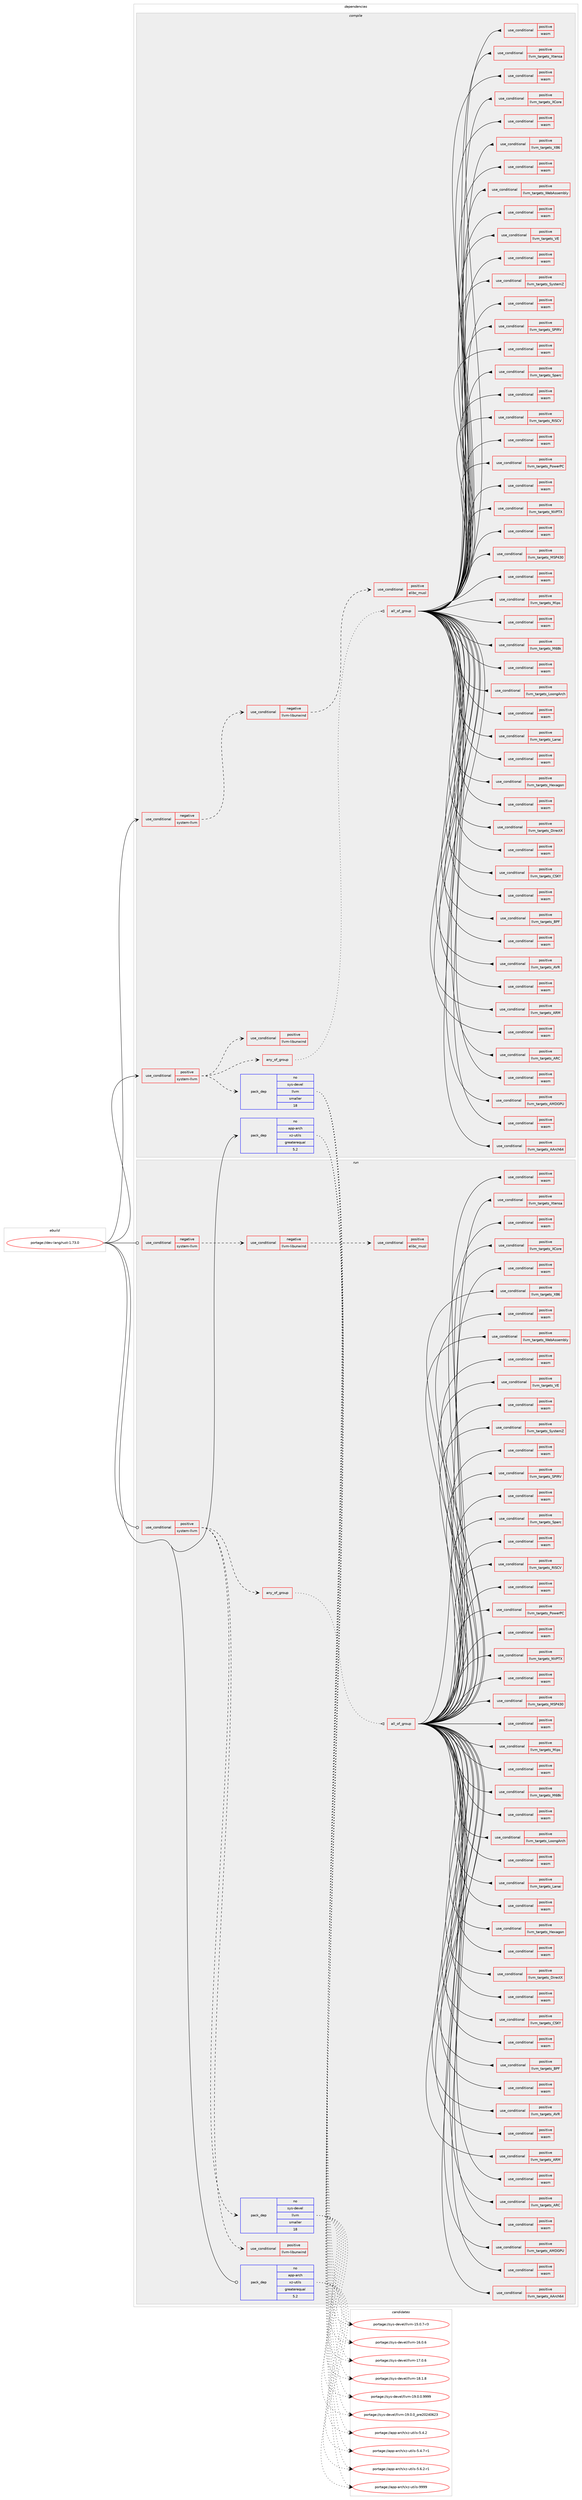 digraph prolog {

# *************
# Graph options
# *************

newrank=true;
concentrate=true;
compound=true;
graph [rankdir=LR,fontname=Helvetica,fontsize=10,ranksep=1.5];#, ranksep=2.5, nodesep=0.2];
edge  [arrowhead=vee];
node  [fontname=Helvetica,fontsize=10];

# **********
# The ebuild
# **********

subgraph cluster_leftcol {
color=gray;
rank=same;
label=<<i>ebuild</i>>;
id [label="portage://dev-lang/rust-1.73.0", color=red, width=4, href="../dev-lang/rust-1.73.0.svg"];
}

# ****************
# The dependencies
# ****************

subgraph cluster_midcol {
color=gray;
label=<<i>dependencies</i>>;
subgraph cluster_compile {
fillcolor="#eeeeee";
style=filled;
label=<<i>compile</i>>;
subgraph cond23887 {
dependency52510 [label=<<TABLE BORDER="0" CELLBORDER="1" CELLSPACING="0" CELLPADDING="4"><TR><TD ROWSPAN="3" CELLPADDING="10">use_conditional</TD></TR><TR><TD>negative</TD></TR><TR><TD>system-llvm</TD></TR></TABLE>>, shape=none, color=red];
subgraph cond23888 {
dependency52511 [label=<<TABLE BORDER="0" CELLBORDER="1" CELLSPACING="0" CELLPADDING="4"><TR><TD ROWSPAN="3" CELLPADDING="10">use_conditional</TD></TR><TR><TD>negative</TD></TR><TR><TD>llvm-libunwind</TD></TR></TABLE>>, shape=none, color=red];
subgraph cond23889 {
dependency52512 [label=<<TABLE BORDER="0" CELLBORDER="1" CELLSPACING="0" CELLPADDING="4"><TR><TD ROWSPAN="3" CELLPADDING="10">use_conditional</TD></TR><TR><TD>positive</TD></TR><TR><TD>elibc_musl</TD></TR></TABLE>>, shape=none, color=red];
# *** BEGIN UNKNOWN DEPENDENCY TYPE (TODO) ***
# dependency52512 -> package_dependency(portage://dev-lang/rust-1.73.0,install,no,sys-libs,libunwind,none,[,,],any_same_slot,[])
# *** END UNKNOWN DEPENDENCY TYPE (TODO) ***

}
dependency52511:e -> dependency52512:w [weight=20,style="dashed",arrowhead="vee"];
}
dependency52510:e -> dependency52511:w [weight=20,style="dashed",arrowhead="vee"];
}
id:e -> dependency52510:w [weight=20,style="solid",arrowhead="vee"];
subgraph cond23890 {
dependency52513 [label=<<TABLE BORDER="0" CELLBORDER="1" CELLSPACING="0" CELLPADDING="4"><TR><TD ROWSPAN="3" CELLPADDING="10">use_conditional</TD></TR><TR><TD>positive</TD></TR><TR><TD>system-llvm</TD></TR></TABLE>>, shape=none, color=red];
subgraph any970 {
dependency52514 [label=<<TABLE BORDER="0" CELLBORDER="1" CELLSPACING="0" CELLPADDING="4"><TR><TD CELLPADDING="10">any_of_group</TD></TR></TABLE>>, shape=none, color=red];subgraph all119 {
dependency52515 [label=<<TABLE BORDER="0" CELLBORDER="1" CELLSPACING="0" CELLPADDING="4"><TR><TD CELLPADDING="10">all_of_group</TD></TR></TABLE>>, shape=none, color=red];subgraph cond23891 {
dependency52516 [label=<<TABLE BORDER="0" CELLBORDER="1" CELLSPACING="0" CELLPADDING="4"><TR><TD ROWSPAN="3" CELLPADDING="10">use_conditional</TD></TR><TR><TD>positive</TD></TR><TR><TD>llvm_targets_AArch64</TD></TR></TABLE>>, shape=none, color=red];
# *** BEGIN UNKNOWN DEPENDENCY TYPE (TODO) ***
# dependency52516 -> package_dependency(portage://dev-lang/rust-1.73.0,install,no,sys-devel,llvm,none,[,,],[slot(17)],[use(enable(llvm_targets_AArch64),negative)])
# *** END UNKNOWN DEPENDENCY TYPE (TODO) ***

}
dependency52515:e -> dependency52516:w [weight=20,style="solid",arrowhead="inv"];
subgraph cond23892 {
dependency52517 [label=<<TABLE BORDER="0" CELLBORDER="1" CELLSPACING="0" CELLPADDING="4"><TR><TD ROWSPAN="3" CELLPADDING="10">use_conditional</TD></TR><TR><TD>positive</TD></TR><TR><TD>wasm</TD></TR></TABLE>>, shape=none, color=red];
# *** BEGIN UNKNOWN DEPENDENCY TYPE (TODO) ***
# dependency52517 -> package_dependency(portage://dev-lang/rust-1.73.0,install,no,sys-devel,lld,none,[,,],[slot(17)],[])
# *** END UNKNOWN DEPENDENCY TYPE (TODO) ***

}
dependency52515:e -> dependency52517:w [weight=20,style="solid",arrowhead="inv"];
subgraph cond23893 {
dependency52518 [label=<<TABLE BORDER="0" CELLBORDER="1" CELLSPACING="0" CELLPADDING="4"><TR><TD ROWSPAN="3" CELLPADDING="10">use_conditional</TD></TR><TR><TD>positive</TD></TR><TR><TD>llvm_targets_AMDGPU</TD></TR></TABLE>>, shape=none, color=red];
# *** BEGIN UNKNOWN DEPENDENCY TYPE (TODO) ***
# dependency52518 -> package_dependency(portage://dev-lang/rust-1.73.0,install,no,sys-devel,llvm,none,[,,],[slot(17)],[use(enable(llvm_targets_AMDGPU),negative)])
# *** END UNKNOWN DEPENDENCY TYPE (TODO) ***

}
dependency52515:e -> dependency52518:w [weight=20,style="solid",arrowhead="inv"];
subgraph cond23894 {
dependency52519 [label=<<TABLE BORDER="0" CELLBORDER="1" CELLSPACING="0" CELLPADDING="4"><TR><TD ROWSPAN="3" CELLPADDING="10">use_conditional</TD></TR><TR><TD>positive</TD></TR><TR><TD>wasm</TD></TR></TABLE>>, shape=none, color=red];
# *** BEGIN UNKNOWN DEPENDENCY TYPE (TODO) ***
# dependency52519 -> package_dependency(portage://dev-lang/rust-1.73.0,install,no,sys-devel,lld,none,[,,],[slot(17)],[])
# *** END UNKNOWN DEPENDENCY TYPE (TODO) ***

}
dependency52515:e -> dependency52519:w [weight=20,style="solid",arrowhead="inv"];
subgraph cond23895 {
dependency52520 [label=<<TABLE BORDER="0" CELLBORDER="1" CELLSPACING="0" CELLPADDING="4"><TR><TD ROWSPAN="3" CELLPADDING="10">use_conditional</TD></TR><TR><TD>positive</TD></TR><TR><TD>llvm_targets_ARC</TD></TR></TABLE>>, shape=none, color=red];
# *** BEGIN UNKNOWN DEPENDENCY TYPE (TODO) ***
# dependency52520 -> package_dependency(portage://dev-lang/rust-1.73.0,install,no,sys-devel,llvm,none,[,,],[slot(17)],[use(enable(llvm_targets_ARC),negative)])
# *** END UNKNOWN DEPENDENCY TYPE (TODO) ***

}
dependency52515:e -> dependency52520:w [weight=20,style="solid",arrowhead="inv"];
subgraph cond23896 {
dependency52521 [label=<<TABLE BORDER="0" CELLBORDER="1" CELLSPACING="0" CELLPADDING="4"><TR><TD ROWSPAN="3" CELLPADDING="10">use_conditional</TD></TR><TR><TD>positive</TD></TR><TR><TD>wasm</TD></TR></TABLE>>, shape=none, color=red];
# *** BEGIN UNKNOWN DEPENDENCY TYPE (TODO) ***
# dependency52521 -> package_dependency(portage://dev-lang/rust-1.73.0,install,no,sys-devel,lld,none,[,,],[slot(17)],[])
# *** END UNKNOWN DEPENDENCY TYPE (TODO) ***

}
dependency52515:e -> dependency52521:w [weight=20,style="solid",arrowhead="inv"];
subgraph cond23897 {
dependency52522 [label=<<TABLE BORDER="0" CELLBORDER="1" CELLSPACING="0" CELLPADDING="4"><TR><TD ROWSPAN="3" CELLPADDING="10">use_conditional</TD></TR><TR><TD>positive</TD></TR><TR><TD>llvm_targets_ARM</TD></TR></TABLE>>, shape=none, color=red];
# *** BEGIN UNKNOWN DEPENDENCY TYPE (TODO) ***
# dependency52522 -> package_dependency(portage://dev-lang/rust-1.73.0,install,no,sys-devel,llvm,none,[,,],[slot(17)],[use(enable(llvm_targets_ARM),negative)])
# *** END UNKNOWN DEPENDENCY TYPE (TODO) ***

}
dependency52515:e -> dependency52522:w [weight=20,style="solid",arrowhead="inv"];
subgraph cond23898 {
dependency52523 [label=<<TABLE BORDER="0" CELLBORDER="1" CELLSPACING="0" CELLPADDING="4"><TR><TD ROWSPAN="3" CELLPADDING="10">use_conditional</TD></TR><TR><TD>positive</TD></TR><TR><TD>wasm</TD></TR></TABLE>>, shape=none, color=red];
# *** BEGIN UNKNOWN DEPENDENCY TYPE (TODO) ***
# dependency52523 -> package_dependency(portage://dev-lang/rust-1.73.0,install,no,sys-devel,lld,none,[,,],[slot(17)],[])
# *** END UNKNOWN DEPENDENCY TYPE (TODO) ***

}
dependency52515:e -> dependency52523:w [weight=20,style="solid",arrowhead="inv"];
subgraph cond23899 {
dependency52524 [label=<<TABLE BORDER="0" CELLBORDER="1" CELLSPACING="0" CELLPADDING="4"><TR><TD ROWSPAN="3" CELLPADDING="10">use_conditional</TD></TR><TR><TD>positive</TD></TR><TR><TD>llvm_targets_AVR</TD></TR></TABLE>>, shape=none, color=red];
# *** BEGIN UNKNOWN DEPENDENCY TYPE (TODO) ***
# dependency52524 -> package_dependency(portage://dev-lang/rust-1.73.0,install,no,sys-devel,llvm,none,[,,],[slot(17)],[use(enable(llvm_targets_AVR),negative)])
# *** END UNKNOWN DEPENDENCY TYPE (TODO) ***

}
dependency52515:e -> dependency52524:w [weight=20,style="solid",arrowhead="inv"];
subgraph cond23900 {
dependency52525 [label=<<TABLE BORDER="0" CELLBORDER="1" CELLSPACING="0" CELLPADDING="4"><TR><TD ROWSPAN="3" CELLPADDING="10">use_conditional</TD></TR><TR><TD>positive</TD></TR><TR><TD>wasm</TD></TR></TABLE>>, shape=none, color=red];
# *** BEGIN UNKNOWN DEPENDENCY TYPE (TODO) ***
# dependency52525 -> package_dependency(portage://dev-lang/rust-1.73.0,install,no,sys-devel,lld,none,[,,],[slot(17)],[])
# *** END UNKNOWN DEPENDENCY TYPE (TODO) ***

}
dependency52515:e -> dependency52525:w [weight=20,style="solid",arrowhead="inv"];
subgraph cond23901 {
dependency52526 [label=<<TABLE BORDER="0" CELLBORDER="1" CELLSPACING="0" CELLPADDING="4"><TR><TD ROWSPAN="3" CELLPADDING="10">use_conditional</TD></TR><TR><TD>positive</TD></TR><TR><TD>llvm_targets_BPF</TD></TR></TABLE>>, shape=none, color=red];
# *** BEGIN UNKNOWN DEPENDENCY TYPE (TODO) ***
# dependency52526 -> package_dependency(portage://dev-lang/rust-1.73.0,install,no,sys-devel,llvm,none,[,,],[slot(17)],[use(enable(llvm_targets_BPF),negative)])
# *** END UNKNOWN DEPENDENCY TYPE (TODO) ***

}
dependency52515:e -> dependency52526:w [weight=20,style="solid",arrowhead="inv"];
subgraph cond23902 {
dependency52527 [label=<<TABLE BORDER="0" CELLBORDER="1" CELLSPACING="0" CELLPADDING="4"><TR><TD ROWSPAN="3" CELLPADDING="10">use_conditional</TD></TR><TR><TD>positive</TD></TR><TR><TD>wasm</TD></TR></TABLE>>, shape=none, color=red];
# *** BEGIN UNKNOWN DEPENDENCY TYPE (TODO) ***
# dependency52527 -> package_dependency(portage://dev-lang/rust-1.73.0,install,no,sys-devel,lld,none,[,,],[slot(17)],[])
# *** END UNKNOWN DEPENDENCY TYPE (TODO) ***

}
dependency52515:e -> dependency52527:w [weight=20,style="solid",arrowhead="inv"];
subgraph cond23903 {
dependency52528 [label=<<TABLE BORDER="0" CELLBORDER="1" CELLSPACING="0" CELLPADDING="4"><TR><TD ROWSPAN="3" CELLPADDING="10">use_conditional</TD></TR><TR><TD>positive</TD></TR><TR><TD>llvm_targets_CSKY</TD></TR></TABLE>>, shape=none, color=red];
# *** BEGIN UNKNOWN DEPENDENCY TYPE (TODO) ***
# dependency52528 -> package_dependency(portage://dev-lang/rust-1.73.0,install,no,sys-devel,llvm,none,[,,],[slot(17)],[use(enable(llvm_targets_CSKY),negative)])
# *** END UNKNOWN DEPENDENCY TYPE (TODO) ***

}
dependency52515:e -> dependency52528:w [weight=20,style="solid",arrowhead="inv"];
subgraph cond23904 {
dependency52529 [label=<<TABLE BORDER="0" CELLBORDER="1" CELLSPACING="0" CELLPADDING="4"><TR><TD ROWSPAN="3" CELLPADDING="10">use_conditional</TD></TR><TR><TD>positive</TD></TR><TR><TD>wasm</TD></TR></TABLE>>, shape=none, color=red];
# *** BEGIN UNKNOWN DEPENDENCY TYPE (TODO) ***
# dependency52529 -> package_dependency(portage://dev-lang/rust-1.73.0,install,no,sys-devel,lld,none,[,,],[slot(17)],[])
# *** END UNKNOWN DEPENDENCY TYPE (TODO) ***

}
dependency52515:e -> dependency52529:w [weight=20,style="solid",arrowhead="inv"];
subgraph cond23905 {
dependency52530 [label=<<TABLE BORDER="0" CELLBORDER="1" CELLSPACING="0" CELLPADDING="4"><TR><TD ROWSPAN="3" CELLPADDING="10">use_conditional</TD></TR><TR><TD>positive</TD></TR><TR><TD>llvm_targets_DirectX</TD></TR></TABLE>>, shape=none, color=red];
# *** BEGIN UNKNOWN DEPENDENCY TYPE (TODO) ***
# dependency52530 -> package_dependency(portage://dev-lang/rust-1.73.0,install,no,sys-devel,llvm,none,[,,],[slot(17)],[use(enable(llvm_targets_DirectX),negative)])
# *** END UNKNOWN DEPENDENCY TYPE (TODO) ***

}
dependency52515:e -> dependency52530:w [weight=20,style="solid",arrowhead="inv"];
subgraph cond23906 {
dependency52531 [label=<<TABLE BORDER="0" CELLBORDER="1" CELLSPACING="0" CELLPADDING="4"><TR><TD ROWSPAN="3" CELLPADDING="10">use_conditional</TD></TR><TR><TD>positive</TD></TR><TR><TD>wasm</TD></TR></TABLE>>, shape=none, color=red];
# *** BEGIN UNKNOWN DEPENDENCY TYPE (TODO) ***
# dependency52531 -> package_dependency(portage://dev-lang/rust-1.73.0,install,no,sys-devel,lld,none,[,,],[slot(17)],[])
# *** END UNKNOWN DEPENDENCY TYPE (TODO) ***

}
dependency52515:e -> dependency52531:w [weight=20,style="solid",arrowhead="inv"];
subgraph cond23907 {
dependency52532 [label=<<TABLE BORDER="0" CELLBORDER="1" CELLSPACING="0" CELLPADDING="4"><TR><TD ROWSPAN="3" CELLPADDING="10">use_conditional</TD></TR><TR><TD>positive</TD></TR><TR><TD>llvm_targets_Hexagon</TD></TR></TABLE>>, shape=none, color=red];
# *** BEGIN UNKNOWN DEPENDENCY TYPE (TODO) ***
# dependency52532 -> package_dependency(portage://dev-lang/rust-1.73.0,install,no,sys-devel,llvm,none,[,,],[slot(17)],[use(enable(llvm_targets_Hexagon),negative)])
# *** END UNKNOWN DEPENDENCY TYPE (TODO) ***

}
dependency52515:e -> dependency52532:w [weight=20,style="solid",arrowhead="inv"];
subgraph cond23908 {
dependency52533 [label=<<TABLE BORDER="0" CELLBORDER="1" CELLSPACING="0" CELLPADDING="4"><TR><TD ROWSPAN="3" CELLPADDING="10">use_conditional</TD></TR><TR><TD>positive</TD></TR><TR><TD>wasm</TD></TR></TABLE>>, shape=none, color=red];
# *** BEGIN UNKNOWN DEPENDENCY TYPE (TODO) ***
# dependency52533 -> package_dependency(portage://dev-lang/rust-1.73.0,install,no,sys-devel,lld,none,[,,],[slot(17)],[])
# *** END UNKNOWN DEPENDENCY TYPE (TODO) ***

}
dependency52515:e -> dependency52533:w [weight=20,style="solid",arrowhead="inv"];
subgraph cond23909 {
dependency52534 [label=<<TABLE BORDER="0" CELLBORDER="1" CELLSPACING="0" CELLPADDING="4"><TR><TD ROWSPAN="3" CELLPADDING="10">use_conditional</TD></TR><TR><TD>positive</TD></TR><TR><TD>llvm_targets_Lanai</TD></TR></TABLE>>, shape=none, color=red];
# *** BEGIN UNKNOWN DEPENDENCY TYPE (TODO) ***
# dependency52534 -> package_dependency(portage://dev-lang/rust-1.73.0,install,no,sys-devel,llvm,none,[,,],[slot(17)],[use(enable(llvm_targets_Lanai),negative)])
# *** END UNKNOWN DEPENDENCY TYPE (TODO) ***

}
dependency52515:e -> dependency52534:w [weight=20,style="solid",arrowhead="inv"];
subgraph cond23910 {
dependency52535 [label=<<TABLE BORDER="0" CELLBORDER="1" CELLSPACING="0" CELLPADDING="4"><TR><TD ROWSPAN="3" CELLPADDING="10">use_conditional</TD></TR><TR><TD>positive</TD></TR><TR><TD>wasm</TD></TR></TABLE>>, shape=none, color=red];
# *** BEGIN UNKNOWN DEPENDENCY TYPE (TODO) ***
# dependency52535 -> package_dependency(portage://dev-lang/rust-1.73.0,install,no,sys-devel,lld,none,[,,],[slot(17)],[])
# *** END UNKNOWN DEPENDENCY TYPE (TODO) ***

}
dependency52515:e -> dependency52535:w [weight=20,style="solid",arrowhead="inv"];
subgraph cond23911 {
dependency52536 [label=<<TABLE BORDER="0" CELLBORDER="1" CELLSPACING="0" CELLPADDING="4"><TR><TD ROWSPAN="3" CELLPADDING="10">use_conditional</TD></TR><TR><TD>positive</TD></TR><TR><TD>llvm_targets_LoongArch</TD></TR></TABLE>>, shape=none, color=red];
# *** BEGIN UNKNOWN DEPENDENCY TYPE (TODO) ***
# dependency52536 -> package_dependency(portage://dev-lang/rust-1.73.0,install,no,sys-devel,llvm,none,[,,],[slot(17)],[use(enable(llvm_targets_LoongArch),negative)])
# *** END UNKNOWN DEPENDENCY TYPE (TODO) ***

}
dependency52515:e -> dependency52536:w [weight=20,style="solid",arrowhead="inv"];
subgraph cond23912 {
dependency52537 [label=<<TABLE BORDER="0" CELLBORDER="1" CELLSPACING="0" CELLPADDING="4"><TR><TD ROWSPAN="3" CELLPADDING="10">use_conditional</TD></TR><TR><TD>positive</TD></TR><TR><TD>wasm</TD></TR></TABLE>>, shape=none, color=red];
# *** BEGIN UNKNOWN DEPENDENCY TYPE (TODO) ***
# dependency52537 -> package_dependency(portage://dev-lang/rust-1.73.0,install,no,sys-devel,lld,none,[,,],[slot(17)],[])
# *** END UNKNOWN DEPENDENCY TYPE (TODO) ***

}
dependency52515:e -> dependency52537:w [weight=20,style="solid",arrowhead="inv"];
subgraph cond23913 {
dependency52538 [label=<<TABLE BORDER="0" CELLBORDER="1" CELLSPACING="0" CELLPADDING="4"><TR><TD ROWSPAN="3" CELLPADDING="10">use_conditional</TD></TR><TR><TD>positive</TD></TR><TR><TD>llvm_targets_M68k</TD></TR></TABLE>>, shape=none, color=red];
# *** BEGIN UNKNOWN DEPENDENCY TYPE (TODO) ***
# dependency52538 -> package_dependency(portage://dev-lang/rust-1.73.0,install,no,sys-devel,llvm,none,[,,],[slot(17)],[use(enable(llvm_targets_M68k),negative)])
# *** END UNKNOWN DEPENDENCY TYPE (TODO) ***

}
dependency52515:e -> dependency52538:w [weight=20,style="solid",arrowhead="inv"];
subgraph cond23914 {
dependency52539 [label=<<TABLE BORDER="0" CELLBORDER="1" CELLSPACING="0" CELLPADDING="4"><TR><TD ROWSPAN="3" CELLPADDING="10">use_conditional</TD></TR><TR><TD>positive</TD></TR><TR><TD>wasm</TD></TR></TABLE>>, shape=none, color=red];
# *** BEGIN UNKNOWN DEPENDENCY TYPE (TODO) ***
# dependency52539 -> package_dependency(portage://dev-lang/rust-1.73.0,install,no,sys-devel,lld,none,[,,],[slot(17)],[])
# *** END UNKNOWN DEPENDENCY TYPE (TODO) ***

}
dependency52515:e -> dependency52539:w [weight=20,style="solid",arrowhead="inv"];
subgraph cond23915 {
dependency52540 [label=<<TABLE BORDER="0" CELLBORDER="1" CELLSPACING="0" CELLPADDING="4"><TR><TD ROWSPAN="3" CELLPADDING="10">use_conditional</TD></TR><TR><TD>positive</TD></TR><TR><TD>llvm_targets_Mips</TD></TR></TABLE>>, shape=none, color=red];
# *** BEGIN UNKNOWN DEPENDENCY TYPE (TODO) ***
# dependency52540 -> package_dependency(portage://dev-lang/rust-1.73.0,install,no,sys-devel,llvm,none,[,,],[slot(17)],[use(enable(llvm_targets_Mips),negative)])
# *** END UNKNOWN DEPENDENCY TYPE (TODO) ***

}
dependency52515:e -> dependency52540:w [weight=20,style="solid",arrowhead="inv"];
subgraph cond23916 {
dependency52541 [label=<<TABLE BORDER="0" CELLBORDER="1" CELLSPACING="0" CELLPADDING="4"><TR><TD ROWSPAN="3" CELLPADDING="10">use_conditional</TD></TR><TR><TD>positive</TD></TR><TR><TD>wasm</TD></TR></TABLE>>, shape=none, color=red];
# *** BEGIN UNKNOWN DEPENDENCY TYPE (TODO) ***
# dependency52541 -> package_dependency(portage://dev-lang/rust-1.73.0,install,no,sys-devel,lld,none,[,,],[slot(17)],[])
# *** END UNKNOWN DEPENDENCY TYPE (TODO) ***

}
dependency52515:e -> dependency52541:w [weight=20,style="solid",arrowhead="inv"];
subgraph cond23917 {
dependency52542 [label=<<TABLE BORDER="0" CELLBORDER="1" CELLSPACING="0" CELLPADDING="4"><TR><TD ROWSPAN="3" CELLPADDING="10">use_conditional</TD></TR><TR><TD>positive</TD></TR><TR><TD>llvm_targets_MSP430</TD></TR></TABLE>>, shape=none, color=red];
# *** BEGIN UNKNOWN DEPENDENCY TYPE (TODO) ***
# dependency52542 -> package_dependency(portage://dev-lang/rust-1.73.0,install,no,sys-devel,llvm,none,[,,],[slot(17)],[use(enable(llvm_targets_MSP430),negative)])
# *** END UNKNOWN DEPENDENCY TYPE (TODO) ***

}
dependency52515:e -> dependency52542:w [weight=20,style="solid",arrowhead="inv"];
subgraph cond23918 {
dependency52543 [label=<<TABLE BORDER="0" CELLBORDER="1" CELLSPACING="0" CELLPADDING="4"><TR><TD ROWSPAN="3" CELLPADDING="10">use_conditional</TD></TR><TR><TD>positive</TD></TR><TR><TD>wasm</TD></TR></TABLE>>, shape=none, color=red];
# *** BEGIN UNKNOWN DEPENDENCY TYPE (TODO) ***
# dependency52543 -> package_dependency(portage://dev-lang/rust-1.73.0,install,no,sys-devel,lld,none,[,,],[slot(17)],[])
# *** END UNKNOWN DEPENDENCY TYPE (TODO) ***

}
dependency52515:e -> dependency52543:w [weight=20,style="solid",arrowhead="inv"];
subgraph cond23919 {
dependency52544 [label=<<TABLE BORDER="0" CELLBORDER="1" CELLSPACING="0" CELLPADDING="4"><TR><TD ROWSPAN="3" CELLPADDING="10">use_conditional</TD></TR><TR><TD>positive</TD></TR><TR><TD>llvm_targets_NVPTX</TD></TR></TABLE>>, shape=none, color=red];
# *** BEGIN UNKNOWN DEPENDENCY TYPE (TODO) ***
# dependency52544 -> package_dependency(portage://dev-lang/rust-1.73.0,install,no,sys-devel,llvm,none,[,,],[slot(17)],[use(enable(llvm_targets_NVPTX),negative)])
# *** END UNKNOWN DEPENDENCY TYPE (TODO) ***

}
dependency52515:e -> dependency52544:w [weight=20,style="solid",arrowhead="inv"];
subgraph cond23920 {
dependency52545 [label=<<TABLE BORDER="0" CELLBORDER="1" CELLSPACING="0" CELLPADDING="4"><TR><TD ROWSPAN="3" CELLPADDING="10">use_conditional</TD></TR><TR><TD>positive</TD></TR><TR><TD>wasm</TD></TR></TABLE>>, shape=none, color=red];
# *** BEGIN UNKNOWN DEPENDENCY TYPE (TODO) ***
# dependency52545 -> package_dependency(portage://dev-lang/rust-1.73.0,install,no,sys-devel,lld,none,[,,],[slot(17)],[])
# *** END UNKNOWN DEPENDENCY TYPE (TODO) ***

}
dependency52515:e -> dependency52545:w [weight=20,style="solid",arrowhead="inv"];
subgraph cond23921 {
dependency52546 [label=<<TABLE BORDER="0" CELLBORDER="1" CELLSPACING="0" CELLPADDING="4"><TR><TD ROWSPAN="3" CELLPADDING="10">use_conditional</TD></TR><TR><TD>positive</TD></TR><TR><TD>llvm_targets_PowerPC</TD></TR></TABLE>>, shape=none, color=red];
# *** BEGIN UNKNOWN DEPENDENCY TYPE (TODO) ***
# dependency52546 -> package_dependency(portage://dev-lang/rust-1.73.0,install,no,sys-devel,llvm,none,[,,],[slot(17)],[use(enable(llvm_targets_PowerPC),negative)])
# *** END UNKNOWN DEPENDENCY TYPE (TODO) ***

}
dependency52515:e -> dependency52546:w [weight=20,style="solid",arrowhead="inv"];
subgraph cond23922 {
dependency52547 [label=<<TABLE BORDER="0" CELLBORDER="1" CELLSPACING="0" CELLPADDING="4"><TR><TD ROWSPAN="3" CELLPADDING="10">use_conditional</TD></TR><TR><TD>positive</TD></TR><TR><TD>wasm</TD></TR></TABLE>>, shape=none, color=red];
# *** BEGIN UNKNOWN DEPENDENCY TYPE (TODO) ***
# dependency52547 -> package_dependency(portage://dev-lang/rust-1.73.0,install,no,sys-devel,lld,none,[,,],[slot(17)],[])
# *** END UNKNOWN DEPENDENCY TYPE (TODO) ***

}
dependency52515:e -> dependency52547:w [weight=20,style="solid",arrowhead="inv"];
subgraph cond23923 {
dependency52548 [label=<<TABLE BORDER="0" CELLBORDER="1" CELLSPACING="0" CELLPADDING="4"><TR><TD ROWSPAN="3" CELLPADDING="10">use_conditional</TD></TR><TR><TD>positive</TD></TR><TR><TD>llvm_targets_RISCV</TD></TR></TABLE>>, shape=none, color=red];
# *** BEGIN UNKNOWN DEPENDENCY TYPE (TODO) ***
# dependency52548 -> package_dependency(portage://dev-lang/rust-1.73.0,install,no,sys-devel,llvm,none,[,,],[slot(17)],[use(enable(llvm_targets_RISCV),negative)])
# *** END UNKNOWN DEPENDENCY TYPE (TODO) ***

}
dependency52515:e -> dependency52548:w [weight=20,style="solid",arrowhead="inv"];
subgraph cond23924 {
dependency52549 [label=<<TABLE BORDER="0" CELLBORDER="1" CELLSPACING="0" CELLPADDING="4"><TR><TD ROWSPAN="3" CELLPADDING="10">use_conditional</TD></TR><TR><TD>positive</TD></TR><TR><TD>wasm</TD></TR></TABLE>>, shape=none, color=red];
# *** BEGIN UNKNOWN DEPENDENCY TYPE (TODO) ***
# dependency52549 -> package_dependency(portage://dev-lang/rust-1.73.0,install,no,sys-devel,lld,none,[,,],[slot(17)],[])
# *** END UNKNOWN DEPENDENCY TYPE (TODO) ***

}
dependency52515:e -> dependency52549:w [weight=20,style="solid",arrowhead="inv"];
subgraph cond23925 {
dependency52550 [label=<<TABLE BORDER="0" CELLBORDER="1" CELLSPACING="0" CELLPADDING="4"><TR><TD ROWSPAN="3" CELLPADDING="10">use_conditional</TD></TR><TR><TD>positive</TD></TR><TR><TD>llvm_targets_Sparc</TD></TR></TABLE>>, shape=none, color=red];
# *** BEGIN UNKNOWN DEPENDENCY TYPE (TODO) ***
# dependency52550 -> package_dependency(portage://dev-lang/rust-1.73.0,install,no,sys-devel,llvm,none,[,,],[slot(17)],[use(enable(llvm_targets_Sparc),negative)])
# *** END UNKNOWN DEPENDENCY TYPE (TODO) ***

}
dependency52515:e -> dependency52550:w [weight=20,style="solid",arrowhead="inv"];
subgraph cond23926 {
dependency52551 [label=<<TABLE BORDER="0" CELLBORDER="1" CELLSPACING="0" CELLPADDING="4"><TR><TD ROWSPAN="3" CELLPADDING="10">use_conditional</TD></TR><TR><TD>positive</TD></TR><TR><TD>wasm</TD></TR></TABLE>>, shape=none, color=red];
# *** BEGIN UNKNOWN DEPENDENCY TYPE (TODO) ***
# dependency52551 -> package_dependency(portage://dev-lang/rust-1.73.0,install,no,sys-devel,lld,none,[,,],[slot(17)],[])
# *** END UNKNOWN DEPENDENCY TYPE (TODO) ***

}
dependency52515:e -> dependency52551:w [weight=20,style="solid",arrowhead="inv"];
subgraph cond23927 {
dependency52552 [label=<<TABLE BORDER="0" CELLBORDER="1" CELLSPACING="0" CELLPADDING="4"><TR><TD ROWSPAN="3" CELLPADDING="10">use_conditional</TD></TR><TR><TD>positive</TD></TR><TR><TD>llvm_targets_SPIRV</TD></TR></TABLE>>, shape=none, color=red];
# *** BEGIN UNKNOWN DEPENDENCY TYPE (TODO) ***
# dependency52552 -> package_dependency(portage://dev-lang/rust-1.73.0,install,no,sys-devel,llvm,none,[,,],[slot(17)],[use(enable(llvm_targets_SPIRV),negative)])
# *** END UNKNOWN DEPENDENCY TYPE (TODO) ***

}
dependency52515:e -> dependency52552:w [weight=20,style="solid",arrowhead="inv"];
subgraph cond23928 {
dependency52553 [label=<<TABLE BORDER="0" CELLBORDER="1" CELLSPACING="0" CELLPADDING="4"><TR><TD ROWSPAN="3" CELLPADDING="10">use_conditional</TD></TR><TR><TD>positive</TD></TR><TR><TD>wasm</TD></TR></TABLE>>, shape=none, color=red];
# *** BEGIN UNKNOWN DEPENDENCY TYPE (TODO) ***
# dependency52553 -> package_dependency(portage://dev-lang/rust-1.73.0,install,no,sys-devel,lld,none,[,,],[slot(17)],[])
# *** END UNKNOWN DEPENDENCY TYPE (TODO) ***

}
dependency52515:e -> dependency52553:w [weight=20,style="solid",arrowhead="inv"];
subgraph cond23929 {
dependency52554 [label=<<TABLE BORDER="0" CELLBORDER="1" CELLSPACING="0" CELLPADDING="4"><TR><TD ROWSPAN="3" CELLPADDING="10">use_conditional</TD></TR><TR><TD>positive</TD></TR><TR><TD>llvm_targets_SystemZ</TD></TR></TABLE>>, shape=none, color=red];
# *** BEGIN UNKNOWN DEPENDENCY TYPE (TODO) ***
# dependency52554 -> package_dependency(portage://dev-lang/rust-1.73.0,install,no,sys-devel,llvm,none,[,,],[slot(17)],[use(enable(llvm_targets_SystemZ),negative)])
# *** END UNKNOWN DEPENDENCY TYPE (TODO) ***

}
dependency52515:e -> dependency52554:w [weight=20,style="solid",arrowhead="inv"];
subgraph cond23930 {
dependency52555 [label=<<TABLE BORDER="0" CELLBORDER="1" CELLSPACING="0" CELLPADDING="4"><TR><TD ROWSPAN="3" CELLPADDING="10">use_conditional</TD></TR><TR><TD>positive</TD></TR><TR><TD>wasm</TD></TR></TABLE>>, shape=none, color=red];
# *** BEGIN UNKNOWN DEPENDENCY TYPE (TODO) ***
# dependency52555 -> package_dependency(portage://dev-lang/rust-1.73.0,install,no,sys-devel,lld,none,[,,],[slot(17)],[])
# *** END UNKNOWN DEPENDENCY TYPE (TODO) ***

}
dependency52515:e -> dependency52555:w [weight=20,style="solid",arrowhead="inv"];
subgraph cond23931 {
dependency52556 [label=<<TABLE BORDER="0" CELLBORDER="1" CELLSPACING="0" CELLPADDING="4"><TR><TD ROWSPAN="3" CELLPADDING="10">use_conditional</TD></TR><TR><TD>positive</TD></TR><TR><TD>llvm_targets_VE</TD></TR></TABLE>>, shape=none, color=red];
# *** BEGIN UNKNOWN DEPENDENCY TYPE (TODO) ***
# dependency52556 -> package_dependency(portage://dev-lang/rust-1.73.0,install,no,sys-devel,llvm,none,[,,],[slot(17)],[use(enable(llvm_targets_VE),negative)])
# *** END UNKNOWN DEPENDENCY TYPE (TODO) ***

}
dependency52515:e -> dependency52556:w [weight=20,style="solid",arrowhead="inv"];
subgraph cond23932 {
dependency52557 [label=<<TABLE BORDER="0" CELLBORDER="1" CELLSPACING="0" CELLPADDING="4"><TR><TD ROWSPAN="3" CELLPADDING="10">use_conditional</TD></TR><TR><TD>positive</TD></TR><TR><TD>wasm</TD></TR></TABLE>>, shape=none, color=red];
# *** BEGIN UNKNOWN DEPENDENCY TYPE (TODO) ***
# dependency52557 -> package_dependency(portage://dev-lang/rust-1.73.0,install,no,sys-devel,lld,none,[,,],[slot(17)],[])
# *** END UNKNOWN DEPENDENCY TYPE (TODO) ***

}
dependency52515:e -> dependency52557:w [weight=20,style="solid",arrowhead="inv"];
subgraph cond23933 {
dependency52558 [label=<<TABLE BORDER="0" CELLBORDER="1" CELLSPACING="0" CELLPADDING="4"><TR><TD ROWSPAN="3" CELLPADDING="10">use_conditional</TD></TR><TR><TD>positive</TD></TR><TR><TD>llvm_targets_WebAssembly</TD></TR></TABLE>>, shape=none, color=red];
# *** BEGIN UNKNOWN DEPENDENCY TYPE (TODO) ***
# dependency52558 -> package_dependency(portage://dev-lang/rust-1.73.0,install,no,sys-devel,llvm,none,[,,],[slot(17)],[use(enable(llvm_targets_WebAssembly),negative)])
# *** END UNKNOWN DEPENDENCY TYPE (TODO) ***

}
dependency52515:e -> dependency52558:w [weight=20,style="solid",arrowhead="inv"];
subgraph cond23934 {
dependency52559 [label=<<TABLE BORDER="0" CELLBORDER="1" CELLSPACING="0" CELLPADDING="4"><TR><TD ROWSPAN="3" CELLPADDING="10">use_conditional</TD></TR><TR><TD>positive</TD></TR><TR><TD>wasm</TD></TR></TABLE>>, shape=none, color=red];
# *** BEGIN UNKNOWN DEPENDENCY TYPE (TODO) ***
# dependency52559 -> package_dependency(portage://dev-lang/rust-1.73.0,install,no,sys-devel,lld,none,[,,],[slot(17)],[])
# *** END UNKNOWN DEPENDENCY TYPE (TODO) ***

}
dependency52515:e -> dependency52559:w [weight=20,style="solid",arrowhead="inv"];
subgraph cond23935 {
dependency52560 [label=<<TABLE BORDER="0" CELLBORDER="1" CELLSPACING="0" CELLPADDING="4"><TR><TD ROWSPAN="3" CELLPADDING="10">use_conditional</TD></TR><TR><TD>positive</TD></TR><TR><TD>llvm_targets_X86</TD></TR></TABLE>>, shape=none, color=red];
# *** BEGIN UNKNOWN DEPENDENCY TYPE (TODO) ***
# dependency52560 -> package_dependency(portage://dev-lang/rust-1.73.0,install,no,sys-devel,llvm,none,[,,],[slot(17)],[use(enable(llvm_targets_X86),negative)])
# *** END UNKNOWN DEPENDENCY TYPE (TODO) ***

}
dependency52515:e -> dependency52560:w [weight=20,style="solid",arrowhead="inv"];
subgraph cond23936 {
dependency52561 [label=<<TABLE BORDER="0" CELLBORDER="1" CELLSPACING="0" CELLPADDING="4"><TR><TD ROWSPAN="3" CELLPADDING="10">use_conditional</TD></TR><TR><TD>positive</TD></TR><TR><TD>wasm</TD></TR></TABLE>>, shape=none, color=red];
# *** BEGIN UNKNOWN DEPENDENCY TYPE (TODO) ***
# dependency52561 -> package_dependency(portage://dev-lang/rust-1.73.0,install,no,sys-devel,lld,none,[,,],[slot(17)],[])
# *** END UNKNOWN DEPENDENCY TYPE (TODO) ***

}
dependency52515:e -> dependency52561:w [weight=20,style="solid",arrowhead="inv"];
subgraph cond23937 {
dependency52562 [label=<<TABLE BORDER="0" CELLBORDER="1" CELLSPACING="0" CELLPADDING="4"><TR><TD ROWSPAN="3" CELLPADDING="10">use_conditional</TD></TR><TR><TD>positive</TD></TR><TR><TD>llvm_targets_XCore</TD></TR></TABLE>>, shape=none, color=red];
# *** BEGIN UNKNOWN DEPENDENCY TYPE (TODO) ***
# dependency52562 -> package_dependency(portage://dev-lang/rust-1.73.0,install,no,sys-devel,llvm,none,[,,],[slot(17)],[use(enable(llvm_targets_XCore),negative)])
# *** END UNKNOWN DEPENDENCY TYPE (TODO) ***

}
dependency52515:e -> dependency52562:w [weight=20,style="solid",arrowhead="inv"];
subgraph cond23938 {
dependency52563 [label=<<TABLE BORDER="0" CELLBORDER="1" CELLSPACING="0" CELLPADDING="4"><TR><TD ROWSPAN="3" CELLPADDING="10">use_conditional</TD></TR><TR><TD>positive</TD></TR><TR><TD>wasm</TD></TR></TABLE>>, shape=none, color=red];
# *** BEGIN UNKNOWN DEPENDENCY TYPE (TODO) ***
# dependency52563 -> package_dependency(portage://dev-lang/rust-1.73.0,install,no,sys-devel,lld,none,[,,],[slot(17)],[])
# *** END UNKNOWN DEPENDENCY TYPE (TODO) ***

}
dependency52515:e -> dependency52563:w [weight=20,style="solid",arrowhead="inv"];
subgraph cond23939 {
dependency52564 [label=<<TABLE BORDER="0" CELLBORDER="1" CELLSPACING="0" CELLPADDING="4"><TR><TD ROWSPAN="3" CELLPADDING="10">use_conditional</TD></TR><TR><TD>positive</TD></TR><TR><TD>llvm_targets_Xtensa</TD></TR></TABLE>>, shape=none, color=red];
# *** BEGIN UNKNOWN DEPENDENCY TYPE (TODO) ***
# dependency52564 -> package_dependency(portage://dev-lang/rust-1.73.0,install,no,sys-devel,llvm,none,[,,],[slot(17)],[use(enable(llvm_targets_Xtensa),negative)])
# *** END UNKNOWN DEPENDENCY TYPE (TODO) ***

}
dependency52515:e -> dependency52564:w [weight=20,style="solid",arrowhead="inv"];
subgraph cond23940 {
dependency52565 [label=<<TABLE BORDER="0" CELLBORDER="1" CELLSPACING="0" CELLPADDING="4"><TR><TD ROWSPAN="3" CELLPADDING="10">use_conditional</TD></TR><TR><TD>positive</TD></TR><TR><TD>wasm</TD></TR></TABLE>>, shape=none, color=red];
# *** BEGIN UNKNOWN DEPENDENCY TYPE (TODO) ***
# dependency52565 -> package_dependency(portage://dev-lang/rust-1.73.0,install,no,sys-devel,lld,none,[,,],[slot(17)],[])
# *** END UNKNOWN DEPENDENCY TYPE (TODO) ***

}
dependency52515:e -> dependency52565:w [weight=20,style="solid",arrowhead="inv"];
}
dependency52514:e -> dependency52515:w [weight=20,style="dotted",arrowhead="oinv"];
}
dependency52513:e -> dependency52514:w [weight=20,style="dashed",arrowhead="vee"];
subgraph pack27537 {
dependency52566 [label=<<TABLE BORDER="0" CELLBORDER="1" CELLSPACING="0" CELLPADDING="4" WIDTH="220"><TR><TD ROWSPAN="6" CELLPADDING="30">pack_dep</TD></TR><TR><TD WIDTH="110">no</TD></TR><TR><TD>sys-devel</TD></TR><TR><TD>llvm</TD></TR><TR><TD>smaller</TD></TR><TR><TD>18</TD></TR></TABLE>>, shape=none, color=blue];
}
dependency52513:e -> dependency52566:w [weight=20,style="dashed",arrowhead="vee"];
subgraph cond23941 {
dependency52567 [label=<<TABLE BORDER="0" CELLBORDER="1" CELLSPACING="0" CELLPADDING="4"><TR><TD ROWSPAN="3" CELLPADDING="10">use_conditional</TD></TR><TR><TD>positive</TD></TR><TR><TD>llvm-libunwind</TD></TR></TABLE>>, shape=none, color=red];
# *** BEGIN UNKNOWN DEPENDENCY TYPE (TODO) ***
# dependency52567 -> package_dependency(portage://dev-lang/rust-1.73.0,install,no,sys-libs,llvm-libunwind,none,[,,],any_same_slot,[])
# *** END UNKNOWN DEPENDENCY TYPE (TODO) ***

}
dependency52513:e -> dependency52567:w [weight=20,style="dashed",arrowhead="vee"];
}
id:e -> dependency52513:w [weight=20,style="solid",arrowhead="vee"];
subgraph pack27538 {
dependency52568 [label=<<TABLE BORDER="0" CELLBORDER="1" CELLSPACING="0" CELLPADDING="4" WIDTH="220"><TR><TD ROWSPAN="6" CELLPADDING="30">pack_dep</TD></TR><TR><TD WIDTH="110">no</TD></TR><TR><TD>app-arch</TD></TR><TR><TD>xz-utils</TD></TR><TR><TD>greaterequal</TD></TR><TR><TD>5.2</TD></TR></TABLE>>, shape=none, color=blue];
}
id:e -> dependency52568:w [weight=20,style="solid",arrowhead="vee"];
# *** BEGIN UNKNOWN DEPENDENCY TYPE (TODO) ***
# id -> package_dependency(portage://dev-lang/rust-1.73.0,install,no,dev-libs,openssl,none,[,,],[slot(0),equal],[])
# *** END UNKNOWN DEPENDENCY TYPE (TODO) ***

# *** BEGIN UNKNOWN DEPENDENCY TYPE (TODO) ***
# id -> package_dependency(portage://dev-lang/rust-1.73.0,install,no,net-misc,curl,none,[,,],any_same_slot,[use(enable(http2),none),use(enable(ssl),none)])
# *** END UNKNOWN DEPENDENCY TYPE (TODO) ***

# *** BEGIN UNKNOWN DEPENDENCY TYPE (TODO) ***
# id -> package_dependency(portage://dev-lang/rust-1.73.0,install,no,sys-libs,zlib,none,[,,],any_same_slot,[])
# *** END UNKNOWN DEPENDENCY TYPE (TODO) ***

# *** BEGIN UNKNOWN DEPENDENCY TYPE (TODO) ***
# id -> package_dependency(portage://dev-lang/rust-1.73.0,install,strong,sys-devel,llvm,none,[,,],[slot(0)],[])
# *** END UNKNOWN DEPENDENCY TYPE (TODO) ***

}
subgraph cluster_compileandrun {
fillcolor="#eeeeee";
style=filled;
label=<<i>compile and run</i>>;
}
subgraph cluster_run {
fillcolor="#eeeeee";
style=filled;
label=<<i>run</i>>;
subgraph cond23942 {
dependency52569 [label=<<TABLE BORDER="0" CELLBORDER="1" CELLSPACING="0" CELLPADDING="4"><TR><TD ROWSPAN="3" CELLPADDING="10">use_conditional</TD></TR><TR><TD>negative</TD></TR><TR><TD>system-llvm</TD></TR></TABLE>>, shape=none, color=red];
subgraph cond23943 {
dependency52570 [label=<<TABLE BORDER="0" CELLBORDER="1" CELLSPACING="0" CELLPADDING="4"><TR><TD ROWSPAN="3" CELLPADDING="10">use_conditional</TD></TR><TR><TD>negative</TD></TR><TR><TD>llvm-libunwind</TD></TR></TABLE>>, shape=none, color=red];
subgraph cond23944 {
dependency52571 [label=<<TABLE BORDER="0" CELLBORDER="1" CELLSPACING="0" CELLPADDING="4"><TR><TD ROWSPAN="3" CELLPADDING="10">use_conditional</TD></TR><TR><TD>positive</TD></TR><TR><TD>elibc_musl</TD></TR></TABLE>>, shape=none, color=red];
# *** BEGIN UNKNOWN DEPENDENCY TYPE (TODO) ***
# dependency52571 -> package_dependency(portage://dev-lang/rust-1.73.0,run,no,sys-libs,libunwind,none,[,,],any_same_slot,[])
# *** END UNKNOWN DEPENDENCY TYPE (TODO) ***

}
dependency52570:e -> dependency52571:w [weight=20,style="dashed",arrowhead="vee"];
}
dependency52569:e -> dependency52570:w [weight=20,style="dashed",arrowhead="vee"];
}
id:e -> dependency52569:w [weight=20,style="solid",arrowhead="odot"];
subgraph cond23945 {
dependency52572 [label=<<TABLE BORDER="0" CELLBORDER="1" CELLSPACING="0" CELLPADDING="4"><TR><TD ROWSPAN="3" CELLPADDING="10">use_conditional</TD></TR><TR><TD>positive</TD></TR><TR><TD>system-llvm</TD></TR></TABLE>>, shape=none, color=red];
subgraph any971 {
dependency52573 [label=<<TABLE BORDER="0" CELLBORDER="1" CELLSPACING="0" CELLPADDING="4"><TR><TD CELLPADDING="10">any_of_group</TD></TR></TABLE>>, shape=none, color=red];subgraph all120 {
dependency52574 [label=<<TABLE BORDER="0" CELLBORDER="1" CELLSPACING="0" CELLPADDING="4"><TR><TD CELLPADDING="10">all_of_group</TD></TR></TABLE>>, shape=none, color=red];subgraph cond23946 {
dependency52575 [label=<<TABLE BORDER="0" CELLBORDER="1" CELLSPACING="0" CELLPADDING="4"><TR><TD ROWSPAN="3" CELLPADDING="10">use_conditional</TD></TR><TR><TD>positive</TD></TR><TR><TD>llvm_targets_AArch64</TD></TR></TABLE>>, shape=none, color=red];
# *** BEGIN UNKNOWN DEPENDENCY TYPE (TODO) ***
# dependency52575 -> package_dependency(portage://dev-lang/rust-1.73.0,run,no,sys-devel,llvm,none,[,,],[slot(17)],[use(enable(llvm_targets_AArch64),negative)])
# *** END UNKNOWN DEPENDENCY TYPE (TODO) ***

}
dependency52574:e -> dependency52575:w [weight=20,style="solid",arrowhead="inv"];
subgraph cond23947 {
dependency52576 [label=<<TABLE BORDER="0" CELLBORDER="1" CELLSPACING="0" CELLPADDING="4"><TR><TD ROWSPAN="3" CELLPADDING="10">use_conditional</TD></TR><TR><TD>positive</TD></TR><TR><TD>wasm</TD></TR></TABLE>>, shape=none, color=red];
# *** BEGIN UNKNOWN DEPENDENCY TYPE (TODO) ***
# dependency52576 -> package_dependency(portage://dev-lang/rust-1.73.0,run,no,sys-devel,lld,none,[,,],[slot(17)],[])
# *** END UNKNOWN DEPENDENCY TYPE (TODO) ***

}
dependency52574:e -> dependency52576:w [weight=20,style="solid",arrowhead="inv"];
subgraph cond23948 {
dependency52577 [label=<<TABLE BORDER="0" CELLBORDER="1" CELLSPACING="0" CELLPADDING="4"><TR><TD ROWSPAN="3" CELLPADDING="10">use_conditional</TD></TR><TR><TD>positive</TD></TR><TR><TD>llvm_targets_AMDGPU</TD></TR></TABLE>>, shape=none, color=red];
# *** BEGIN UNKNOWN DEPENDENCY TYPE (TODO) ***
# dependency52577 -> package_dependency(portage://dev-lang/rust-1.73.0,run,no,sys-devel,llvm,none,[,,],[slot(17)],[use(enable(llvm_targets_AMDGPU),negative)])
# *** END UNKNOWN DEPENDENCY TYPE (TODO) ***

}
dependency52574:e -> dependency52577:w [weight=20,style="solid",arrowhead="inv"];
subgraph cond23949 {
dependency52578 [label=<<TABLE BORDER="0" CELLBORDER="1" CELLSPACING="0" CELLPADDING="4"><TR><TD ROWSPAN="3" CELLPADDING="10">use_conditional</TD></TR><TR><TD>positive</TD></TR><TR><TD>wasm</TD></TR></TABLE>>, shape=none, color=red];
# *** BEGIN UNKNOWN DEPENDENCY TYPE (TODO) ***
# dependency52578 -> package_dependency(portage://dev-lang/rust-1.73.0,run,no,sys-devel,lld,none,[,,],[slot(17)],[])
# *** END UNKNOWN DEPENDENCY TYPE (TODO) ***

}
dependency52574:e -> dependency52578:w [weight=20,style="solid",arrowhead="inv"];
subgraph cond23950 {
dependency52579 [label=<<TABLE BORDER="0" CELLBORDER="1" CELLSPACING="0" CELLPADDING="4"><TR><TD ROWSPAN="3" CELLPADDING="10">use_conditional</TD></TR><TR><TD>positive</TD></TR><TR><TD>llvm_targets_ARC</TD></TR></TABLE>>, shape=none, color=red];
# *** BEGIN UNKNOWN DEPENDENCY TYPE (TODO) ***
# dependency52579 -> package_dependency(portage://dev-lang/rust-1.73.0,run,no,sys-devel,llvm,none,[,,],[slot(17)],[use(enable(llvm_targets_ARC),negative)])
# *** END UNKNOWN DEPENDENCY TYPE (TODO) ***

}
dependency52574:e -> dependency52579:w [weight=20,style="solid",arrowhead="inv"];
subgraph cond23951 {
dependency52580 [label=<<TABLE BORDER="0" CELLBORDER="1" CELLSPACING="0" CELLPADDING="4"><TR><TD ROWSPAN="3" CELLPADDING="10">use_conditional</TD></TR><TR><TD>positive</TD></TR><TR><TD>wasm</TD></TR></TABLE>>, shape=none, color=red];
# *** BEGIN UNKNOWN DEPENDENCY TYPE (TODO) ***
# dependency52580 -> package_dependency(portage://dev-lang/rust-1.73.0,run,no,sys-devel,lld,none,[,,],[slot(17)],[])
# *** END UNKNOWN DEPENDENCY TYPE (TODO) ***

}
dependency52574:e -> dependency52580:w [weight=20,style="solid",arrowhead="inv"];
subgraph cond23952 {
dependency52581 [label=<<TABLE BORDER="0" CELLBORDER="1" CELLSPACING="0" CELLPADDING="4"><TR><TD ROWSPAN="3" CELLPADDING="10">use_conditional</TD></TR><TR><TD>positive</TD></TR><TR><TD>llvm_targets_ARM</TD></TR></TABLE>>, shape=none, color=red];
# *** BEGIN UNKNOWN DEPENDENCY TYPE (TODO) ***
# dependency52581 -> package_dependency(portage://dev-lang/rust-1.73.0,run,no,sys-devel,llvm,none,[,,],[slot(17)],[use(enable(llvm_targets_ARM),negative)])
# *** END UNKNOWN DEPENDENCY TYPE (TODO) ***

}
dependency52574:e -> dependency52581:w [weight=20,style="solid",arrowhead="inv"];
subgraph cond23953 {
dependency52582 [label=<<TABLE BORDER="0" CELLBORDER="1" CELLSPACING="0" CELLPADDING="4"><TR><TD ROWSPAN="3" CELLPADDING="10">use_conditional</TD></TR><TR><TD>positive</TD></TR><TR><TD>wasm</TD></TR></TABLE>>, shape=none, color=red];
# *** BEGIN UNKNOWN DEPENDENCY TYPE (TODO) ***
# dependency52582 -> package_dependency(portage://dev-lang/rust-1.73.0,run,no,sys-devel,lld,none,[,,],[slot(17)],[])
# *** END UNKNOWN DEPENDENCY TYPE (TODO) ***

}
dependency52574:e -> dependency52582:w [weight=20,style="solid",arrowhead="inv"];
subgraph cond23954 {
dependency52583 [label=<<TABLE BORDER="0" CELLBORDER="1" CELLSPACING="0" CELLPADDING="4"><TR><TD ROWSPAN="3" CELLPADDING="10">use_conditional</TD></TR><TR><TD>positive</TD></TR><TR><TD>llvm_targets_AVR</TD></TR></TABLE>>, shape=none, color=red];
# *** BEGIN UNKNOWN DEPENDENCY TYPE (TODO) ***
# dependency52583 -> package_dependency(portage://dev-lang/rust-1.73.0,run,no,sys-devel,llvm,none,[,,],[slot(17)],[use(enable(llvm_targets_AVR),negative)])
# *** END UNKNOWN DEPENDENCY TYPE (TODO) ***

}
dependency52574:e -> dependency52583:w [weight=20,style="solid",arrowhead="inv"];
subgraph cond23955 {
dependency52584 [label=<<TABLE BORDER="0" CELLBORDER="1" CELLSPACING="0" CELLPADDING="4"><TR><TD ROWSPAN="3" CELLPADDING="10">use_conditional</TD></TR><TR><TD>positive</TD></TR><TR><TD>wasm</TD></TR></TABLE>>, shape=none, color=red];
# *** BEGIN UNKNOWN DEPENDENCY TYPE (TODO) ***
# dependency52584 -> package_dependency(portage://dev-lang/rust-1.73.0,run,no,sys-devel,lld,none,[,,],[slot(17)],[])
# *** END UNKNOWN DEPENDENCY TYPE (TODO) ***

}
dependency52574:e -> dependency52584:w [weight=20,style="solid",arrowhead="inv"];
subgraph cond23956 {
dependency52585 [label=<<TABLE BORDER="0" CELLBORDER="1" CELLSPACING="0" CELLPADDING="4"><TR><TD ROWSPAN="3" CELLPADDING="10">use_conditional</TD></TR><TR><TD>positive</TD></TR><TR><TD>llvm_targets_BPF</TD></TR></TABLE>>, shape=none, color=red];
# *** BEGIN UNKNOWN DEPENDENCY TYPE (TODO) ***
# dependency52585 -> package_dependency(portage://dev-lang/rust-1.73.0,run,no,sys-devel,llvm,none,[,,],[slot(17)],[use(enable(llvm_targets_BPF),negative)])
# *** END UNKNOWN DEPENDENCY TYPE (TODO) ***

}
dependency52574:e -> dependency52585:w [weight=20,style="solid",arrowhead="inv"];
subgraph cond23957 {
dependency52586 [label=<<TABLE BORDER="0" CELLBORDER="1" CELLSPACING="0" CELLPADDING="4"><TR><TD ROWSPAN="3" CELLPADDING="10">use_conditional</TD></TR><TR><TD>positive</TD></TR><TR><TD>wasm</TD></TR></TABLE>>, shape=none, color=red];
# *** BEGIN UNKNOWN DEPENDENCY TYPE (TODO) ***
# dependency52586 -> package_dependency(portage://dev-lang/rust-1.73.0,run,no,sys-devel,lld,none,[,,],[slot(17)],[])
# *** END UNKNOWN DEPENDENCY TYPE (TODO) ***

}
dependency52574:e -> dependency52586:w [weight=20,style="solid",arrowhead="inv"];
subgraph cond23958 {
dependency52587 [label=<<TABLE BORDER="0" CELLBORDER="1" CELLSPACING="0" CELLPADDING="4"><TR><TD ROWSPAN="3" CELLPADDING="10">use_conditional</TD></TR><TR><TD>positive</TD></TR><TR><TD>llvm_targets_CSKY</TD></TR></TABLE>>, shape=none, color=red];
# *** BEGIN UNKNOWN DEPENDENCY TYPE (TODO) ***
# dependency52587 -> package_dependency(portage://dev-lang/rust-1.73.0,run,no,sys-devel,llvm,none,[,,],[slot(17)],[use(enable(llvm_targets_CSKY),negative)])
# *** END UNKNOWN DEPENDENCY TYPE (TODO) ***

}
dependency52574:e -> dependency52587:w [weight=20,style="solid",arrowhead="inv"];
subgraph cond23959 {
dependency52588 [label=<<TABLE BORDER="0" CELLBORDER="1" CELLSPACING="0" CELLPADDING="4"><TR><TD ROWSPAN="3" CELLPADDING="10">use_conditional</TD></TR><TR><TD>positive</TD></TR><TR><TD>wasm</TD></TR></TABLE>>, shape=none, color=red];
# *** BEGIN UNKNOWN DEPENDENCY TYPE (TODO) ***
# dependency52588 -> package_dependency(portage://dev-lang/rust-1.73.0,run,no,sys-devel,lld,none,[,,],[slot(17)],[])
# *** END UNKNOWN DEPENDENCY TYPE (TODO) ***

}
dependency52574:e -> dependency52588:w [weight=20,style="solid",arrowhead="inv"];
subgraph cond23960 {
dependency52589 [label=<<TABLE BORDER="0" CELLBORDER="1" CELLSPACING="0" CELLPADDING="4"><TR><TD ROWSPAN="3" CELLPADDING="10">use_conditional</TD></TR><TR><TD>positive</TD></TR><TR><TD>llvm_targets_DirectX</TD></TR></TABLE>>, shape=none, color=red];
# *** BEGIN UNKNOWN DEPENDENCY TYPE (TODO) ***
# dependency52589 -> package_dependency(portage://dev-lang/rust-1.73.0,run,no,sys-devel,llvm,none,[,,],[slot(17)],[use(enable(llvm_targets_DirectX),negative)])
# *** END UNKNOWN DEPENDENCY TYPE (TODO) ***

}
dependency52574:e -> dependency52589:w [weight=20,style="solid",arrowhead="inv"];
subgraph cond23961 {
dependency52590 [label=<<TABLE BORDER="0" CELLBORDER="1" CELLSPACING="0" CELLPADDING="4"><TR><TD ROWSPAN="3" CELLPADDING="10">use_conditional</TD></TR><TR><TD>positive</TD></TR><TR><TD>wasm</TD></TR></TABLE>>, shape=none, color=red];
# *** BEGIN UNKNOWN DEPENDENCY TYPE (TODO) ***
# dependency52590 -> package_dependency(portage://dev-lang/rust-1.73.0,run,no,sys-devel,lld,none,[,,],[slot(17)],[])
# *** END UNKNOWN DEPENDENCY TYPE (TODO) ***

}
dependency52574:e -> dependency52590:w [weight=20,style="solid",arrowhead="inv"];
subgraph cond23962 {
dependency52591 [label=<<TABLE BORDER="0" CELLBORDER="1" CELLSPACING="0" CELLPADDING="4"><TR><TD ROWSPAN="3" CELLPADDING="10">use_conditional</TD></TR><TR><TD>positive</TD></TR><TR><TD>llvm_targets_Hexagon</TD></TR></TABLE>>, shape=none, color=red];
# *** BEGIN UNKNOWN DEPENDENCY TYPE (TODO) ***
# dependency52591 -> package_dependency(portage://dev-lang/rust-1.73.0,run,no,sys-devel,llvm,none,[,,],[slot(17)],[use(enable(llvm_targets_Hexagon),negative)])
# *** END UNKNOWN DEPENDENCY TYPE (TODO) ***

}
dependency52574:e -> dependency52591:w [weight=20,style="solid",arrowhead="inv"];
subgraph cond23963 {
dependency52592 [label=<<TABLE BORDER="0" CELLBORDER="1" CELLSPACING="0" CELLPADDING="4"><TR><TD ROWSPAN="3" CELLPADDING="10">use_conditional</TD></TR><TR><TD>positive</TD></TR><TR><TD>wasm</TD></TR></TABLE>>, shape=none, color=red];
# *** BEGIN UNKNOWN DEPENDENCY TYPE (TODO) ***
# dependency52592 -> package_dependency(portage://dev-lang/rust-1.73.0,run,no,sys-devel,lld,none,[,,],[slot(17)],[])
# *** END UNKNOWN DEPENDENCY TYPE (TODO) ***

}
dependency52574:e -> dependency52592:w [weight=20,style="solid",arrowhead="inv"];
subgraph cond23964 {
dependency52593 [label=<<TABLE BORDER="0" CELLBORDER="1" CELLSPACING="0" CELLPADDING="4"><TR><TD ROWSPAN="3" CELLPADDING="10">use_conditional</TD></TR><TR><TD>positive</TD></TR><TR><TD>llvm_targets_Lanai</TD></TR></TABLE>>, shape=none, color=red];
# *** BEGIN UNKNOWN DEPENDENCY TYPE (TODO) ***
# dependency52593 -> package_dependency(portage://dev-lang/rust-1.73.0,run,no,sys-devel,llvm,none,[,,],[slot(17)],[use(enable(llvm_targets_Lanai),negative)])
# *** END UNKNOWN DEPENDENCY TYPE (TODO) ***

}
dependency52574:e -> dependency52593:w [weight=20,style="solid",arrowhead="inv"];
subgraph cond23965 {
dependency52594 [label=<<TABLE BORDER="0" CELLBORDER="1" CELLSPACING="0" CELLPADDING="4"><TR><TD ROWSPAN="3" CELLPADDING="10">use_conditional</TD></TR><TR><TD>positive</TD></TR><TR><TD>wasm</TD></TR></TABLE>>, shape=none, color=red];
# *** BEGIN UNKNOWN DEPENDENCY TYPE (TODO) ***
# dependency52594 -> package_dependency(portage://dev-lang/rust-1.73.0,run,no,sys-devel,lld,none,[,,],[slot(17)],[])
# *** END UNKNOWN DEPENDENCY TYPE (TODO) ***

}
dependency52574:e -> dependency52594:w [weight=20,style="solid",arrowhead="inv"];
subgraph cond23966 {
dependency52595 [label=<<TABLE BORDER="0" CELLBORDER="1" CELLSPACING="0" CELLPADDING="4"><TR><TD ROWSPAN="3" CELLPADDING="10">use_conditional</TD></TR><TR><TD>positive</TD></TR><TR><TD>llvm_targets_LoongArch</TD></TR></TABLE>>, shape=none, color=red];
# *** BEGIN UNKNOWN DEPENDENCY TYPE (TODO) ***
# dependency52595 -> package_dependency(portage://dev-lang/rust-1.73.0,run,no,sys-devel,llvm,none,[,,],[slot(17)],[use(enable(llvm_targets_LoongArch),negative)])
# *** END UNKNOWN DEPENDENCY TYPE (TODO) ***

}
dependency52574:e -> dependency52595:w [weight=20,style="solid",arrowhead="inv"];
subgraph cond23967 {
dependency52596 [label=<<TABLE BORDER="0" CELLBORDER="1" CELLSPACING="0" CELLPADDING="4"><TR><TD ROWSPAN="3" CELLPADDING="10">use_conditional</TD></TR><TR><TD>positive</TD></TR><TR><TD>wasm</TD></TR></TABLE>>, shape=none, color=red];
# *** BEGIN UNKNOWN DEPENDENCY TYPE (TODO) ***
# dependency52596 -> package_dependency(portage://dev-lang/rust-1.73.0,run,no,sys-devel,lld,none,[,,],[slot(17)],[])
# *** END UNKNOWN DEPENDENCY TYPE (TODO) ***

}
dependency52574:e -> dependency52596:w [weight=20,style="solid",arrowhead="inv"];
subgraph cond23968 {
dependency52597 [label=<<TABLE BORDER="0" CELLBORDER="1" CELLSPACING="0" CELLPADDING="4"><TR><TD ROWSPAN="3" CELLPADDING="10">use_conditional</TD></TR><TR><TD>positive</TD></TR><TR><TD>llvm_targets_M68k</TD></TR></TABLE>>, shape=none, color=red];
# *** BEGIN UNKNOWN DEPENDENCY TYPE (TODO) ***
# dependency52597 -> package_dependency(portage://dev-lang/rust-1.73.0,run,no,sys-devel,llvm,none,[,,],[slot(17)],[use(enable(llvm_targets_M68k),negative)])
# *** END UNKNOWN DEPENDENCY TYPE (TODO) ***

}
dependency52574:e -> dependency52597:w [weight=20,style="solid",arrowhead="inv"];
subgraph cond23969 {
dependency52598 [label=<<TABLE BORDER="0" CELLBORDER="1" CELLSPACING="0" CELLPADDING="4"><TR><TD ROWSPAN="3" CELLPADDING="10">use_conditional</TD></TR><TR><TD>positive</TD></TR><TR><TD>wasm</TD></TR></TABLE>>, shape=none, color=red];
# *** BEGIN UNKNOWN DEPENDENCY TYPE (TODO) ***
# dependency52598 -> package_dependency(portage://dev-lang/rust-1.73.0,run,no,sys-devel,lld,none,[,,],[slot(17)],[])
# *** END UNKNOWN DEPENDENCY TYPE (TODO) ***

}
dependency52574:e -> dependency52598:w [weight=20,style="solid",arrowhead="inv"];
subgraph cond23970 {
dependency52599 [label=<<TABLE BORDER="0" CELLBORDER="1" CELLSPACING="0" CELLPADDING="4"><TR><TD ROWSPAN="3" CELLPADDING="10">use_conditional</TD></TR><TR><TD>positive</TD></TR><TR><TD>llvm_targets_Mips</TD></TR></TABLE>>, shape=none, color=red];
# *** BEGIN UNKNOWN DEPENDENCY TYPE (TODO) ***
# dependency52599 -> package_dependency(portage://dev-lang/rust-1.73.0,run,no,sys-devel,llvm,none,[,,],[slot(17)],[use(enable(llvm_targets_Mips),negative)])
# *** END UNKNOWN DEPENDENCY TYPE (TODO) ***

}
dependency52574:e -> dependency52599:w [weight=20,style="solid",arrowhead="inv"];
subgraph cond23971 {
dependency52600 [label=<<TABLE BORDER="0" CELLBORDER="1" CELLSPACING="0" CELLPADDING="4"><TR><TD ROWSPAN="3" CELLPADDING="10">use_conditional</TD></TR><TR><TD>positive</TD></TR><TR><TD>wasm</TD></TR></TABLE>>, shape=none, color=red];
# *** BEGIN UNKNOWN DEPENDENCY TYPE (TODO) ***
# dependency52600 -> package_dependency(portage://dev-lang/rust-1.73.0,run,no,sys-devel,lld,none,[,,],[slot(17)],[])
# *** END UNKNOWN DEPENDENCY TYPE (TODO) ***

}
dependency52574:e -> dependency52600:w [weight=20,style="solid",arrowhead="inv"];
subgraph cond23972 {
dependency52601 [label=<<TABLE BORDER="0" CELLBORDER="1" CELLSPACING="0" CELLPADDING="4"><TR><TD ROWSPAN="3" CELLPADDING="10">use_conditional</TD></TR><TR><TD>positive</TD></TR><TR><TD>llvm_targets_MSP430</TD></TR></TABLE>>, shape=none, color=red];
# *** BEGIN UNKNOWN DEPENDENCY TYPE (TODO) ***
# dependency52601 -> package_dependency(portage://dev-lang/rust-1.73.0,run,no,sys-devel,llvm,none,[,,],[slot(17)],[use(enable(llvm_targets_MSP430),negative)])
# *** END UNKNOWN DEPENDENCY TYPE (TODO) ***

}
dependency52574:e -> dependency52601:w [weight=20,style="solid",arrowhead="inv"];
subgraph cond23973 {
dependency52602 [label=<<TABLE BORDER="0" CELLBORDER="1" CELLSPACING="0" CELLPADDING="4"><TR><TD ROWSPAN="3" CELLPADDING="10">use_conditional</TD></TR><TR><TD>positive</TD></TR><TR><TD>wasm</TD></TR></TABLE>>, shape=none, color=red];
# *** BEGIN UNKNOWN DEPENDENCY TYPE (TODO) ***
# dependency52602 -> package_dependency(portage://dev-lang/rust-1.73.0,run,no,sys-devel,lld,none,[,,],[slot(17)],[])
# *** END UNKNOWN DEPENDENCY TYPE (TODO) ***

}
dependency52574:e -> dependency52602:w [weight=20,style="solid",arrowhead="inv"];
subgraph cond23974 {
dependency52603 [label=<<TABLE BORDER="0" CELLBORDER="1" CELLSPACING="0" CELLPADDING="4"><TR><TD ROWSPAN="3" CELLPADDING="10">use_conditional</TD></TR><TR><TD>positive</TD></TR><TR><TD>llvm_targets_NVPTX</TD></TR></TABLE>>, shape=none, color=red];
# *** BEGIN UNKNOWN DEPENDENCY TYPE (TODO) ***
# dependency52603 -> package_dependency(portage://dev-lang/rust-1.73.0,run,no,sys-devel,llvm,none,[,,],[slot(17)],[use(enable(llvm_targets_NVPTX),negative)])
# *** END UNKNOWN DEPENDENCY TYPE (TODO) ***

}
dependency52574:e -> dependency52603:w [weight=20,style="solid",arrowhead="inv"];
subgraph cond23975 {
dependency52604 [label=<<TABLE BORDER="0" CELLBORDER="1" CELLSPACING="0" CELLPADDING="4"><TR><TD ROWSPAN="3" CELLPADDING="10">use_conditional</TD></TR><TR><TD>positive</TD></TR><TR><TD>wasm</TD></TR></TABLE>>, shape=none, color=red];
# *** BEGIN UNKNOWN DEPENDENCY TYPE (TODO) ***
# dependency52604 -> package_dependency(portage://dev-lang/rust-1.73.0,run,no,sys-devel,lld,none,[,,],[slot(17)],[])
# *** END UNKNOWN DEPENDENCY TYPE (TODO) ***

}
dependency52574:e -> dependency52604:w [weight=20,style="solid",arrowhead="inv"];
subgraph cond23976 {
dependency52605 [label=<<TABLE BORDER="0" CELLBORDER="1" CELLSPACING="0" CELLPADDING="4"><TR><TD ROWSPAN="3" CELLPADDING="10">use_conditional</TD></TR><TR><TD>positive</TD></TR><TR><TD>llvm_targets_PowerPC</TD></TR></TABLE>>, shape=none, color=red];
# *** BEGIN UNKNOWN DEPENDENCY TYPE (TODO) ***
# dependency52605 -> package_dependency(portage://dev-lang/rust-1.73.0,run,no,sys-devel,llvm,none,[,,],[slot(17)],[use(enable(llvm_targets_PowerPC),negative)])
# *** END UNKNOWN DEPENDENCY TYPE (TODO) ***

}
dependency52574:e -> dependency52605:w [weight=20,style="solid",arrowhead="inv"];
subgraph cond23977 {
dependency52606 [label=<<TABLE BORDER="0" CELLBORDER="1" CELLSPACING="0" CELLPADDING="4"><TR><TD ROWSPAN="3" CELLPADDING="10">use_conditional</TD></TR><TR><TD>positive</TD></TR><TR><TD>wasm</TD></TR></TABLE>>, shape=none, color=red];
# *** BEGIN UNKNOWN DEPENDENCY TYPE (TODO) ***
# dependency52606 -> package_dependency(portage://dev-lang/rust-1.73.0,run,no,sys-devel,lld,none,[,,],[slot(17)],[])
# *** END UNKNOWN DEPENDENCY TYPE (TODO) ***

}
dependency52574:e -> dependency52606:w [weight=20,style="solid",arrowhead="inv"];
subgraph cond23978 {
dependency52607 [label=<<TABLE BORDER="0" CELLBORDER="1" CELLSPACING="0" CELLPADDING="4"><TR><TD ROWSPAN="3" CELLPADDING="10">use_conditional</TD></TR><TR><TD>positive</TD></TR><TR><TD>llvm_targets_RISCV</TD></TR></TABLE>>, shape=none, color=red];
# *** BEGIN UNKNOWN DEPENDENCY TYPE (TODO) ***
# dependency52607 -> package_dependency(portage://dev-lang/rust-1.73.0,run,no,sys-devel,llvm,none,[,,],[slot(17)],[use(enable(llvm_targets_RISCV),negative)])
# *** END UNKNOWN DEPENDENCY TYPE (TODO) ***

}
dependency52574:e -> dependency52607:w [weight=20,style="solid",arrowhead="inv"];
subgraph cond23979 {
dependency52608 [label=<<TABLE BORDER="0" CELLBORDER="1" CELLSPACING="0" CELLPADDING="4"><TR><TD ROWSPAN="3" CELLPADDING="10">use_conditional</TD></TR><TR><TD>positive</TD></TR><TR><TD>wasm</TD></TR></TABLE>>, shape=none, color=red];
# *** BEGIN UNKNOWN DEPENDENCY TYPE (TODO) ***
# dependency52608 -> package_dependency(portage://dev-lang/rust-1.73.0,run,no,sys-devel,lld,none,[,,],[slot(17)],[])
# *** END UNKNOWN DEPENDENCY TYPE (TODO) ***

}
dependency52574:e -> dependency52608:w [weight=20,style="solid",arrowhead="inv"];
subgraph cond23980 {
dependency52609 [label=<<TABLE BORDER="0" CELLBORDER="1" CELLSPACING="0" CELLPADDING="4"><TR><TD ROWSPAN="3" CELLPADDING="10">use_conditional</TD></TR><TR><TD>positive</TD></TR><TR><TD>llvm_targets_Sparc</TD></TR></TABLE>>, shape=none, color=red];
# *** BEGIN UNKNOWN DEPENDENCY TYPE (TODO) ***
# dependency52609 -> package_dependency(portage://dev-lang/rust-1.73.0,run,no,sys-devel,llvm,none,[,,],[slot(17)],[use(enable(llvm_targets_Sparc),negative)])
# *** END UNKNOWN DEPENDENCY TYPE (TODO) ***

}
dependency52574:e -> dependency52609:w [weight=20,style="solid",arrowhead="inv"];
subgraph cond23981 {
dependency52610 [label=<<TABLE BORDER="0" CELLBORDER="1" CELLSPACING="0" CELLPADDING="4"><TR><TD ROWSPAN="3" CELLPADDING="10">use_conditional</TD></TR><TR><TD>positive</TD></TR><TR><TD>wasm</TD></TR></TABLE>>, shape=none, color=red];
# *** BEGIN UNKNOWN DEPENDENCY TYPE (TODO) ***
# dependency52610 -> package_dependency(portage://dev-lang/rust-1.73.0,run,no,sys-devel,lld,none,[,,],[slot(17)],[])
# *** END UNKNOWN DEPENDENCY TYPE (TODO) ***

}
dependency52574:e -> dependency52610:w [weight=20,style="solid",arrowhead="inv"];
subgraph cond23982 {
dependency52611 [label=<<TABLE BORDER="0" CELLBORDER="1" CELLSPACING="0" CELLPADDING="4"><TR><TD ROWSPAN="3" CELLPADDING="10">use_conditional</TD></TR><TR><TD>positive</TD></TR><TR><TD>llvm_targets_SPIRV</TD></TR></TABLE>>, shape=none, color=red];
# *** BEGIN UNKNOWN DEPENDENCY TYPE (TODO) ***
# dependency52611 -> package_dependency(portage://dev-lang/rust-1.73.0,run,no,sys-devel,llvm,none,[,,],[slot(17)],[use(enable(llvm_targets_SPIRV),negative)])
# *** END UNKNOWN DEPENDENCY TYPE (TODO) ***

}
dependency52574:e -> dependency52611:w [weight=20,style="solid",arrowhead="inv"];
subgraph cond23983 {
dependency52612 [label=<<TABLE BORDER="0" CELLBORDER="1" CELLSPACING="0" CELLPADDING="4"><TR><TD ROWSPAN="3" CELLPADDING="10">use_conditional</TD></TR><TR><TD>positive</TD></TR><TR><TD>wasm</TD></TR></TABLE>>, shape=none, color=red];
# *** BEGIN UNKNOWN DEPENDENCY TYPE (TODO) ***
# dependency52612 -> package_dependency(portage://dev-lang/rust-1.73.0,run,no,sys-devel,lld,none,[,,],[slot(17)],[])
# *** END UNKNOWN DEPENDENCY TYPE (TODO) ***

}
dependency52574:e -> dependency52612:w [weight=20,style="solid",arrowhead="inv"];
subgraph cond23984 {
dependency52613 [label=<<TABLE BORDER="0" CELLBORDER="1" CELLSPACING="0" CELLPADDING="4"><TR><TD ROWSPAN="3" CELLPADDING="10">use_conditional</TD></TR><TR><TD>positive</TD></TR><TR><TD>llvm_targets_SystemZ</TD></TR></TABLE>>, shape=none, color=red];
# *** BEGIN UNKNOWN DEPENDENCY TYPE (TODO) ***
# dependency52613 -> package_dependency(portage://dev-lang/rust-1.73.0,run,no,sys-devel,llvm,none,[,,],[slot(17)],[use(enable(llvm_targets_SystemZ),negative)])
# *** END UNKNOWN DEPENDENCY TYPE (TODO) ***

}
dependency52574:e -> dependency52613:w [weight=20,style="solid",arrowhead="inv"];
subgraph cond23985 {
dependency52614 [label=<<TABLE BORDER="0" CELLBORDER="1" CELLSPACING="0" CELLPADDING="4"><TR><TD ROWSPAN="3" CELLPADDING="10">use_conditional</TD></TR><TR><TD>positive</TD></TR><TR><TD>wasm</TD></TR></TABLE>>, shape=none, color=red];
# *** BEGIN UNKNOWN DEPENDENCY TYPE (TODO) ***
# dependency52614 -> package_dependency(portage://dev-lang/rust-1.73.0,run,no,sys-devel,lld,none,[,,],[slot(17)],[])
# *** END UNKNOWN DEPENDENCY TYPE (TODO) ***

}
dependency52574:e -> dependency52614:w [weight=20,style="solid",arrowhead="inv"];
subgraph cond23986 {
dependency52615 [label=<<TABLE BORDER="0" CELLBORDER="1" CELLSPACING="0" CELLPADDING="4"><TR><TD ROWSPAN="3" CELLPADDING="10">use_conditional</TD></TR><TR><TD>positive</TD></TR><TR><TD>llvm_targets_VE</TD></TR></TABLE>>, shape=none, color=red];
# *** BEGIN UNKNOWN DEPENDENCY TYPE (TODO) ***
# dependency52615 -> package_dependency(portage://dev-lang/rust-1.73.0,run,no,sys-devel,llvm,none,[,,],[slot(17)],[use(enable(llvm_targets_VE),negative)])
# *** END UNKNOWN DEPENDENCY TYPE (TODO) ***

}
dependency52574:e -> dependency52615:w [weight=20,style="solid",arrowhead="inv"];
subgraph cond23987 {
dependency52616 [label=<<TABLE BORDER="0" CELLBORDER="1" CELLSPACING="0" CELLPADDING="4"><TR><TD ROWSPAN="3" CELLPADDING="10">use_conditional</TD></TR><TR><TD>positive</TD></TR><TR><TD>wasm</TD></TR></TABLE>>, shape=none, color=red];
# *** BEGIN UNKNOWN DEPENDENCY TYPE (TODO) ***
# dependency52616 -> package_dependency(portage://dev-lang/rust-1.73.0,run,no,sys-devel,lld,none,[,,],[slot(17)],[])
# *** END UNKNOWN DEPENDENCY TYPE (TODO) ***

}
dependency52574:e -> dependency52616:w [weight=20,style="solid",arrowhead="inv"];
subgraph cond23988 {
dependency52617 [label=<<TABLE BORDER="0" CELLBORDER="1" CELLSPACING="0" CELLPADDING="4"><TR><TD ROWSPAN="3" CELLPADDING="10">use_conditional</TD></TR><TR><TD>positive</TD></TR><TR><TD>llvm_targets_WebAssembly</TD></TR></TABLE>>, shape=none, color=red];
# *** BEGIN UNKNOWN DEPENDENCY TYPE (TODO) ***
# dependency52617 -> package_dependency(portage://dev-lang/rust-1.73.0,run,no,sys-devel,llvm,none,[,,],[slot(17)],[use(enable(llvm_targets_WebAssembly),negative)])
# *** END UNKNOWN DEPENDENCY TYPE (TODO) ***

}
dependency52574:e -> dependency52617:w [weight=20,style="solid",arrowhead="inv"];
subgraph cond23989 {
dependency52618 [label=<<TABLE BORDER="0" CELLBORDER="1" CELLSPACING="0" CELLPADDING="4"><TR><TD ROWSPAN="3" CELLPADDING="10">use_conditional</TD></TR><TR><TD>positive</TD></TR><TR><TD>wasm</TD></TR></TABLE>>, shape=none, color=red];
# *** BEGIN UNKNOWN DEPENDENCY TYPE (TODO) ***
# dependency52618 -> package_dependency(portage://dev-lang/rust-1.73.0,run,no,sys-devel,lld,none,[,,],[slot(17)],[])
# *** END UNKNOWN DEPENDENCY TYPE (TODO) ***

}
dependency52574:e -> dependency52618:w [weight=20,style="solid",arrowhead="inv"];
subgraph cond23990 {
dependency52619 [label=<<TABLE BORDER="0" CELLBORDER="1" CELLSPACING="0" CELLPADDING="4"><TR><TD ROWSPAN="3" CELLPADDING="10">use_conditional</TD></TR><TR><TD>positive</TD></TR><TR><TD>llvm_targets_X86</TD></TR></TABLE>>, shape=none, color=red];
# *** BEGIN UNKNOWN DEPENDENCY TYPE (TODO) ***
# dependency52619 -> package_dependency(portage://dev-lang/rust-1.73.0,run,no,sys-devel,llvm,none,[,,],[slot(17)],[use(enable(llvm_targets_X86),negative)])
# *** END UNKNOWN DEPENDENCY TYPE (TODO) ***

}
dependency52574:e -> dependency52619:w [weight=20,style="solid",arrowhead="inv"];
subgraph cond23991 {
dependency52620 [label=<<TABLE BORDER="0" CELLBORDER="1" CELLSPACING="0" CELLPADDING="4"><TR><TD ROWSPAN="3" CELLPADDING="10">use_conditional</TD></TR><TR><TD>positive</TD></TR><TR><TD>wasm</TD></TR></TABLE>>, shape=none, color=red];
# *** BEGIN UNKNOWN DEPENDENCY TYPE (TODO) ***
# dependency52620 -> package_dependency(portage://dev-lang/rust-1.73.0,run,no,sys-devel,lld,none,[,,],[slot(17)],[])
# *** END UNKNOWN DEPENDENCY TYPE (TODO) ***

}
dependency52574:e -> dependency52620:w [weight=20,style="solid",arrowhead="inv"];
subgraph cond23992 {
dependency52621 [label=<<TABLE BORDER="0" CELLBORDER="1" CELLSPACING="0" CELLPADDING="4"><TR><TD ROWSPAN="3" CELLPADDING="10">use_conditional</TD></TR><TR><TD>positive</TD></TR><TR><TD>llvm_targets_XCore</TD></TR></TABLE>>, shape=none, color=red];
# *** BEGIN UNKNOWN DEPENDENCY TYPE (TODO) ***
# dependency52621 -> package_dependency(portage://dev-lang/rust-1.73.0,run,no,sys-devel,llvm,none,[,,],[slot(17)],[use(enable(llvm_targets_XCore),negative)])
# *** END UNKNOWN DEPENDENCY TYPE (TODO) ***

}
dependency52574:e -> dependency52621:w [weight=20,style="solid",arrowhead="inv"];
subgraph cond23993 {
dependency52622 [label=<<TABLE BORDER="0" CELLBORDER="1" CELLSPACING="0" CELLPADDING="4"><TR><TD ROWSPAN="3" CELLPADDING="10">use_conditional</TD></TR><TR><TD>positive</TD></TR><TR><TD>wasm</TD></TR></TABLE>>, shape=none, color=red];
# *** BEGIN UNKNOWN DEPENDENCY TYPE (TODO) ***
# dependency52622 -> package_dependency(portage://dev-lang/rust-1.73.0,run,no,sys-devel,lld,none,[,,],[slot(17)],[])
# *** END UNKNOWN DEPENDENCY TYPE (TODO) ***

}
dependency52574:e -> dependency52622:w [weight=20,style="solid",arrowhead="inv"];
subgraph cond23994 {
dependency52623 [label=<<TABLE BORDER="0" CELLBORDER="1" CELLSPACING="0" CELLPADDING="4"><TR><TD ROWSPAN="3" CELLPADDING="10">use_conditional</TD></TR><TR><TD>positive</TD></TR><TR><TD>llvm_targets_Xtensa</TD></TR></TABLE>>, shape=none, color=red];
# *** BEGIN UNKNOWN DEPENDENCY TYPE (TODO) ***
# dependency52623 -> package_dependency(portage://dev-lang/rust-1.73.0,run,no,sys-devel,llvm,none,[,,],[slot(17)],[use(enable(llvm_targets_Xtensa),negative)])
# *** END UNKNOWN DEPENDENCY TYPE (TODO) ***

}
dependency52574:e -> dependency52623:w [weight=20,style="solid",arrowhead="inv"];
subgraph cond23995 {
dependency52624 [label=<<TABLE BORDER="0" CELLBORDER="1" CELLSPACING="0" CELLPADDING="4"><TR><TD ROWSPAN="3" CELLPADDING="10">use_conditional</TD></TR><TR><TD>positive</TD></TR><TR><TD>wasm</TD></TR></TABLE>>, shape=none, color=red];
# *** BEGIN UNKNOWN DEPENDENCY TYPE (TODO) ***
# dependency52624 -> package_dependency(portage://dev-lang/rust-1.73.0,run,no,sys-devel,lld,none,[,,],[slot(17)],[])
# *** END UNKNOWN DEPENDENCY TYPE (TODO) ***

}
dependency52574:e -> dependency52624:w [weight=20,style="solid",arrowhead="inv"];
}
dependency52573:e -> dependency52574:w [weight=20,style="dotted",arrowhead="oinv"];
}
dependency52572:e -> dependency52573:w [weight=20,style="dashed",arrowhead="vee"];
subgraph pack27539 {
dependency52625 [label=<<TABLE BORDER="0" CELLBORDER="1" CELLSPACING="0" CELLPADDING="4" WIDTH="220"><TR><TD ROWSPAN="6" CELLPADDING="30">pack_dep</TD></TR><TR><TD WIDTH="110">no</TD></TR><TR><TD>sys-devel</TD></TR><TR><TD>llvm</TD></TR><TR><TD>smaller</TD></TR><TR><TD>18</TD></TR></TABLE>>, shape=none, color=blue];
}
dependency52572:e -> dependency52625:w [weight=20,style="dashed",arrowhead="vee"];
subgraph cond23996 {
dependency52626 [label=<<TABLE BORDER="0" CELLBORDER="1" CELLSPACING="0" CELLPADDING="4"><TR><TD ROWSPAN="3" CELLPADDING="10">use_conditional</TD></TR><TR><TD>positive</TD></TR><TR><TD>llvm-libunwind</TD></TR></TABLE>>, shape=none, color=red];
# *** BEGIN UNKNOWN DEPENDENCY TYPE (TODO) ***
# dependency52626 -> package_dependency(portage://dev-lang/rust-1.73.0,run,no,sys-libs,llvm-libunwind,none,[,,],any_same_slot,[])
# *** END UNKNOWN DEPENDENCY TYPE (TODO) ***

}
dependency52572:e -> dependency52626:w [weight=20,style="dashed",arrowhead="vee"];
}
id:e -> dependency52572:w [weight=20,style="solid",arrowhead="odot"];
subgraph pack27540 {
dependency52627 [label=<<TABLE BORDER="0" CELLBORDER="1" CELLSPACING="0" CELLPADDING="4" WIDTH="220"><TR><TD ROWSPAN="6" CELLPADDING="30">pack_dep</TD></TR><TR><TD WIDTH="110">no</TD></TR><TR><TD>app-arch</TD></TR><TR><TD>xz-utils</TD></TR><TR><TD>greaterequal</TD></TR><TR><TD>5.2</TD></TR></TABLE>>, shape=none, color=blue];
}
id:e -> dependency52627:w [weight=20,style="solid",arrowhead="odot"];
# *** BEGIN UNKNOWN DEPENDENCY TYPE (TODO) ***
# id -> package_dependency(portage://dev-lang/rust-1.73.0,run,no,app-eselect,eselect-rust,none,[,,],[],[])
# *** END UNKNOWN DEPENDENCY TYPE (TODO) ***

# *** BEGIN UNKNOWN DEPENDENCY TYPE (TODO) ***
# id -> package_dependency(portage://dev-lang/rust-1.73.0,run,no,dev-libs,openssl,none,[,,],[slot(0),equal],[])
# *** END UNKNOWN DEPENDENCY TYPE (TODO) ***

# *** BEGIN UNKNOWN DEPENDENCY TYPE (TODO) ***
# id -> package_dependency(portage://dev-lang/rust-1.73.0,run,no,net-misc,curl,none,[,,],any_same_slot,[use(enable(http2),none),use(enable(ssl),none)])
# *** END UNKNOWN DEPENDENCY TYPE (TODO) ***

# *** BEGIN UNKNOWN DEPENDENCY TYPE (TODO) ***
# id -> package_dependency(portage://dev-lang/rust-1.73.0,run,no,sys-apps,lsb-release,none,[,,],[],[])
# *** END UNKNOWN DEPENDENCY TYPE (TODO) ***

# *** BEGIN UNKNOWN DEPENDENCY TYPE (TODO) ***
# id -> package_dependency(portage://dev-lang/rust-1.73.0,run,no,sys-libs,zlib,none,[,,],any_same_slot,[])
# *** END UNKNOWN DEPENDENCY TYPE (TODO) ***

}
}

# **************
# The candidates
# **************

subgraph cluster_choices {
rank=same;
color=gray;
label=<<i>candidates</i>>;

subgraph choice27537 {
color=black;
nodesep=1;
choice1151211154510010111810110847108108118109454953464846554511451 [label="portage://sys-devel/llvm-15.0.7-r3", color=red, width=4,href="../sys-devel/llvm-15.0.7-r3.svg"];
choice115121115451001011181011084710810811810945495446484654 [label="portage://sys-devel/llvm-16.0.6", color=red, width=4,href="../sys-devel/llvm-16.0.6.svg"];
choice115121115451001011181011084710810811810945495546484654 [label="portage://sys-devel/llvm-17.0.6", color=red, width=4,href="../sys-devel/llvm-17.0.6.svg"];
choice115121115451001011181011084710810811810945495646494656 [label="portage://sys-devel/llvm-18.1.8", color=red, width=4,href="../sys-devel/llvm-18.1.8.svg"];
choice1151211154510010111810110847108108118109454957464846484657575757 [label="portage://sys-devel/llvm-19.0.0.9999", color=red, width=4,href="../sys-devel/llvm-19.0.0.9999.svg"];
choice115121115451001011181011084710810811810945495746484648951121141015048505248545051 [label="portage://sys-devel/llvm-19.0.0_pre20240623", color=red, width=4,href="../sys-devel/llvm-19.0.0_pre20240623.svg"];
dependency52566:e -> choice1151211154510010111810110847108108118109454953464846554511451:w [style=dotted,weight="100"];
dependency52566:e -> choice115121115451001011181011084710810811810945495446484654:w [style=dotted,weight="100"];
dependency52566:e -> choice115121115451001011181011084710810811810945495546484654:w [style=dotted,weight="100"];
dependency52566:e -> choice115121115451001011181011084710810811810945495646494656:w [style=dotted,weight="100"];
dependency52566:e -> choice1151211154510010111810110847108108118109454957464846484657575757:w [style=dotted,weight="100"];
dependency52566:e -> choice115121115451001011181011084710810811810945495746484648951121141015048505248545051:w [style=dotted,weight="100"];
}
subgraph choice27538 {
color=black;
nodesep=1;
choice971121124597114991044712012245117116105108115455346524650 [label="portage://app-arch/xz-utils-5.4.2", color=red, width=4,href="../app-arch/xz-utils-5.4.2.svg"];
choice9711211245971149910447120122451171161051081154553465246554511449 [label="portage://app-arch/xz-utils-5.4.7-r1", color=red, width=4,href="../app-arch/xz-utils-5.4.7-r1.svg"];
choice9711211245971149910447120122451171161051081154553465446504511449 [label="portage://app-arch/xz-utils-5.6.2-r1", color=red, width=4,href="../app-arch/xz-utils-5.6.2-r1.svg"];
choice9711211245971149910447120122451171161051081154557575757 [label="portage://app-arch/xz-utils-9999", color=red, width=4,href="../app-arch/xz-utils-9999.svg"];
dependency52568:e -> choice971121124597114991044712012245117116105108115455346524650:w [style=dotted,weight="100"];
dependency52568:e -> choice9711211245971149910447120122451171161051081154553465246554511449:w [style=dotted,weight="100"];
dependency52568:e -> choice9711211245971149910447120122451171161051081154553465446504511449:w [style=dotted,weight="100"];
dependency52568:e -> choice9711211245971149910447120122451171161051081154557575757:w [style=dotted,weight="100"];
}
subgraph choice27539 {
color=black;
nodesep=1;
choice1151211154510010111810110847108108118109454953464846554511451 [label="portage://sys-devel/llvm-15.0.7-r3", color=red, width=4,href="../sys-devel/llvm-15.0.7-r3.svg"];
choice115121115451001011181011084710810811810945495446484654 [label="portage://sys-devel/llvm-16.0.6", color=red, width=4,href="../sys-devel/llvm-16.0.6.svg"];
choice115121115451001011181011084710810811810945495546484654 [label="portage://sys-devel/llvm-17.0.6", color=red, width=4,href="../sys-devel/llvm-17.0.6.svg"];
choice115121115451001011181011084710810811810945495646494656 [label="portage://sys-devel/llvm-18.1.8", color=red, width=4,href="../sys-devel/llvm-18.1.8.svg"];
choice1151211154510010111810110847108108118109454957464846484657575757 [label="portage://sys-devel/llvm-19.0.0.9999", color=red, width=4,href="../sys-devel/llvm-19.0.0.9999.svg"];
choice115121115451001011181011084710810811810945495746484648951121141015048505248545051 [label="portage://sys-devel/llvm-19.0.0_pre20240623", color=red, width=4,href="../sys-devel/llvm-19.0.0_pre20240623.svg"];
dependency52625:e -> choice1151211154510010111810110847108108118109454953464846554511451:w [style=dotted,weight="100"];
dependency52625:e -> choice115121115451001011181011084710810811810945495446484654:w [style=dotted,weight="100"];
dependency52625:e -> choice115121115451001011181011084710810811810945495546484654:w [style=dotted,weight="100"];
dependency52625:e -> choice115121115451001011181011084710810811810945495646494656:w [style=dotted,weight="100"];
dependency52625:e -> choice1151211154510010111810110847108108118109454957464846484657575757:w [style=dotted,weight="100"];
dependency52625:e -> choice115121115451001011181011084710810811810945495746484648951121141015048505248545051:w [style=dotted,weight="100"];
}
subgraph choice27540 {
color=black;
nodesep=1;
choice971121124597114991044712012245117116105108115455346524650 [label="portage://app-arch/xz-utils-5.4.2", color=red, width=4,href="../app-arch/xz-utils-5.4.2.svg"];
choice9711211245971149910447120122451171161051081154553465246554511449 [label="portage://app-arch/xz-utils-5.4.7-r1", color=red, width=4,href="../app-arch/xz-utils-5.4.7-r1.svg"];
choice9711211245971149910447120122451171161051081154553465446504511449 [label="portage://app-arch/xz-utils-5.6.2-r1", color=red, width=4,href="../app-arch/xz-utils-5.6.2-r1.svg"];
choice9711211245971149910447120122451171161051081154557575757 [label="portage://app-arch/xz-utils-9999", color=red, width=4,href="../app-arch/xz-utils-9999.svg"];
dependency52627:e -> choice971121124597114991044712012245117116105108115455346524650:w [style=dotted,weight="100"];
dependency52627:e -> choice9711211245971149910447120122451171161051081154553465246554511449:w [style=dotted,weight="100"];
dependency52627:e -> choice9711211245971149910447120122451171161051081154553465446504511449:w [style=dotted,weight="100"];
dependency52627:e -> choice9711211245971149910447120122451171161051081154557575757:w [style=dotted,weight="100"];
}
}

}
